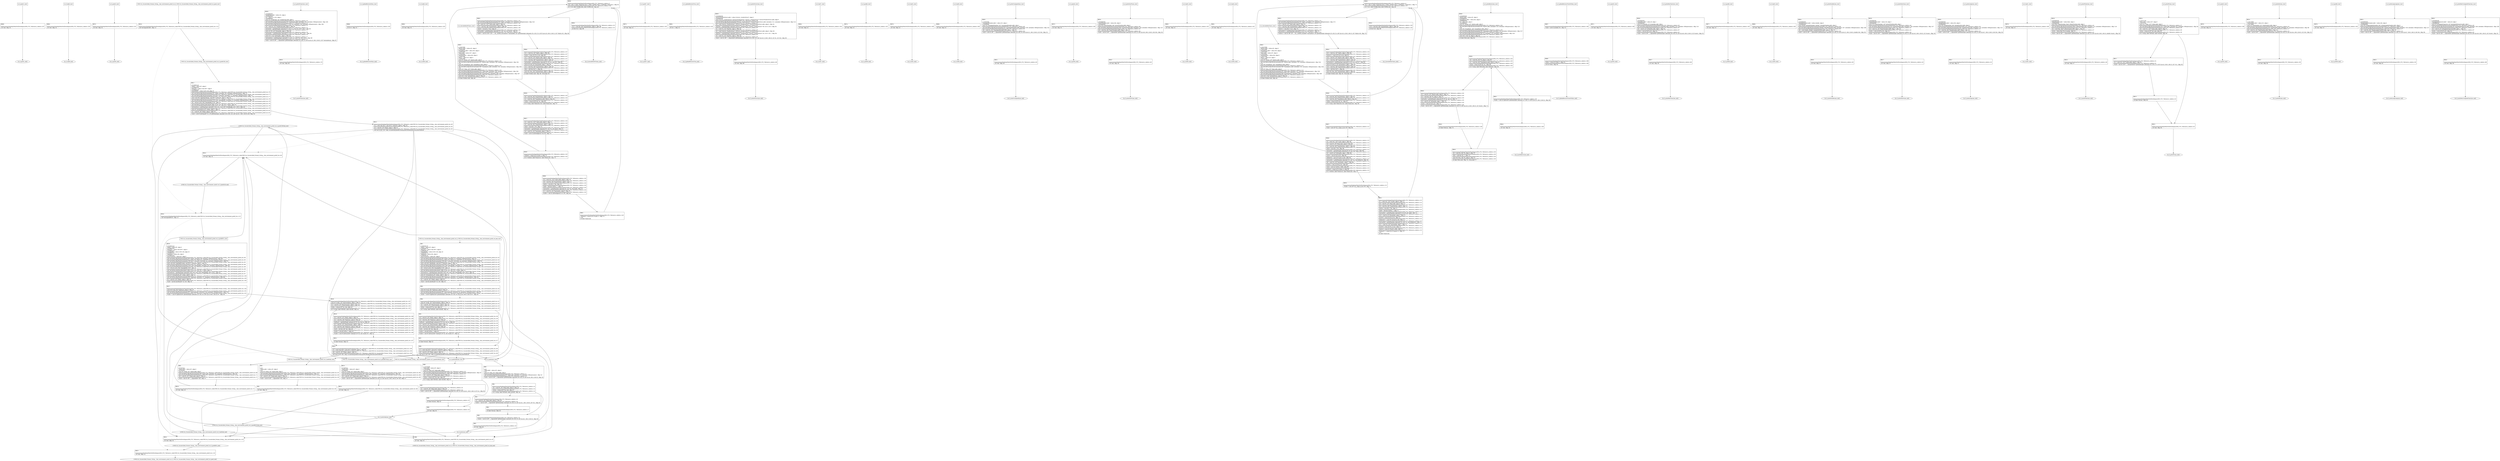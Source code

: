 digraph "icfg graph" {
BBio_ll_good1_end [label="{io_ll_good1_end}"];
BBio_ll_bad6_end [label="{io_ll_bad6_end}"];
BBio_ll_good5_end [label="{io_ll_good5_end}"];
BBCWE134_Uncontrolled_Format_String__char_environment_printf_44_ll_goodG2BSink_end [label="{CWE134_Uncontrolled_Format_String__char_environment_printf_44_ll_goodG2BSink_end}"];
BBio_ll_printWcharLine_end [label="{io_ll_printWcharLine_end}"];
BBio_ll_globalReturnsFalse_end [label="{io_ll_globalReturnsFalse_end}"];
BBio_ll_bad8_end [label="{io_ll_bad8_end}"];
BBCWE134_Uncontrolled_Format_String__char_environment_printf_44_ll_CWE134_Uncontrolled_Format_String__char_environment_printf_44_good_end [label="{CWE134_Uncontrolled_Format_String__char_environment_printf_44_ll_CWE134_Uncontrolled_Format_String__char_environment_printf_44_good_end}"];
BBio_ll_decodeHexWChars_end [label="{io_ll_decodeHexWChars_end}"];
BBio_ll_good7_end [label="{io_ll_good7_end}"];
BBCWE134_Uncontrolled_Format_String__char_environment_printf_44_ll_goodB2G_end [label="{CWE134_Uncontrolled_Format_String__char_environment_printf_44_ll_goodB2G_end}"];
BBio_ll_globalReturnsTrue_end [label="{io_ll_globalReturnsTrue_end}"];
BBio_ll_printStructLine_end [label="{io_ll_printStructLine_end}"];
BBio_ll_bad7_end [label="{io_ll_bad7_end}"];
BBio_ll_good6_end [label="{io_ll_good6_end}"];
BBio_ll_bad2_end [label="{io_ll_bad2_end}"];
BBio_ll_bad9_end [label="{io_ll_bad9_end}"];
BBCWE134_Uncontrolled_Format_String__char_environment_printf_44_ll_goodB2GSink_end [label="{CWE134_Uncontrolled_Format_String__char_environment_printf_44_ll_goodB2GSink_end}"];
BBio_ll_printUnsignedLine_end [label="{io_ll_printUnsignedLine_end}"];
BBio_ll_good4_end [label="{io_ll_good4_end}"];
BBio_ll_printSizeTLine_end [label="{io_ll_printSizeTLine_end}"];
BBio_ll_bad5_end [label="{io_ll_bad5_end}"];
BBio_ll_printLine_end [label="{io_ll_printLine_end}"];
BBio_ll_bad4_end [label="{io_ll_bad4_end}"];
BBio_ll_decodeHexChars_end [label="{io_ll_decodeHexChars_end}"];
BBio_ll_printBytesLine_end [label="{io_ll_printBytesLine_end}"];
BBio_ll_globalReturnsTrueOrFalse_end [label="{io_ll_globalReturnsTrueOrFalse_end}"];
BBCWE134_Uncontrolled_Format_String__char_environment_printf_44_ll_CWE134_Uncontrolled_Format_String__char_environment_printf_44_bad_end [label="{CWE134_Uncontrolled_Format_String__char_environment_printf_44_ll_CWE134_Uncontrolled_Format_String__char_environment_printf_44_bad_end}"];
BBio_ll_good3_end [label="{io_ll_good3_end}"];
BBio_ll_printHexCharLine_end [label="{io_ll_printHexCharLine_end}"];
BBio_ll_good9_end [label="{io_ll_good9_end}"];
BBio_ll_bad3_end [label="{io_ll_bad3_end}"];
BBio_ll_printDoubleLine_end [label="{io_ll_printDoubleLine_end}"];
BBio_ll_printShortLine_end [label="{io_ll_printShortLine_end}"];
BBio_ll_printLongLine_end [label="{io_ll_printLongLine_end}"];
BBio_ll_bad1_end [label="{io_ll_bad1_end}"];
BBio_ll_printFloatLine_end [label="{io_ll_printFloatLine_end}"];
BBCWE134_Uncontrolled_Format_String__char_environment_printf_44_ll_badSink_end [label="{CWE134_Uncontrolled_Format_String__char_environment_printf_44_ll_badSink_end}"];
BBio_ll_printWLine_end [label="{io_ll_printWLine_end}"];
BBio_ll_good2_end [label="{io_ll_good2_end}"];
BBio_ll_printIntLine_end [label="{io_ll_printIntLine_end}"];
BBio_ll_good8_end [label="{io_ll_good8_end}"];
BBio_ll_printLongLongLine_end [label="{io_ll_printLongLongLine_end}"];
BBio_ll_printHexUnsignedCharLine_end [label="{io_ll_printHexUnsignedCharLine_end}"];
BBio_ll_printSinkLine_end [label="{io_ll_printSinkLine_end}"];
BBCWE134_Uncontrolled_Format_String__char_environment_printf_44_ll_goodG2B_end [label="{CWE134_Uncontrolled_Format_String__char_environment_printf_44_ll_goodG2B_end}"];
BBio_ll_good1_start [label="{io_ll_good1_start}", shape=record];
io_ll_good1BB69 [label="{BB69:\l\l/home/raoxue/Desktop/MemVerif/workspace/000_079_749/source_code/io.c:187\l
  ret void, !dbg !52\l
}", shape=record];
BBio_ll_bad6_start [label="{io_ll_bad6_start}", shape=record];
io_ll_bad6BB83 [label="{BB83:\l\l/home/raoxue/Desktop/MemVerif/workspace/000_079_749/source_code/io.c:203\l
  ret void, !dbg !52\l
}", shape=record];
BBio_ll_good5_start [label="{io_ll_good5_start}", shape=record];
io_ll_good5BB73 [label="{BB73:\l\l/home/raoxue/Desktop/MemVerif/workspace/000_079_749/source_code/io.c:191\l
  ret void, !dbg !52\l
}", shape=record];
BBCWE134_Uncontrolled_Format_String__char_environment_printf_44_ll_goodG2BSink_start [label="{CWE134_Uncontrolled_Format_String__char_environment_printf_44_ll_goodG2BSink_start}", shape=record];
CWE134_Uncontrolled_Format_String__char_environment_printf_44_ll_goodG2BSinkBB9 [label="{BB9:\l\l/:87455544\l
  %data.addr = alloca i8*, align 8\l
/:87455544\l
  store i8* %data, i8** %data.addr, align 8\l
/home/raoxue/Desktop/MemVerif/workspace/000_079_749/source_code/CWE134_Uncontrolled_Format_String__char_environment_printf_44.c:68\l
  call void @llvm.dbg.declare(metadata i8** %data.addr, metadata !63, metadata !DIExpression()), !dbg !64\l
/home/raoxue/Desktop/MemVerif/workspace/000_079_749/source_code/CWE134_Uncontrolled_Format_String__char_environment_printf_44.c:71\l
  %0 = load i8*, i8** %data.addr, align 8, !dbg !16\l
/home/raoxue/Desktop/MemVerif/workspace/000_079_749/source_code/CWE134_Uncontrolled_Format_String__char_environment_printf_44.c:71\l
  %call = call i32 (i8*, ...) @printf(i8* %0), !dbg !17\l
}", shape=record];
CWE134_Uncontrolled_Format_String__char_environment_printf_44_ll_goodG2BSinkBB9 [label="{BB9:\l\l/:87455544\l
  %data.addr = alloca i8*, align 8\l
/:87455544\l
  store i8* %data, i8** %data.addr, align 8\l
/home/raoxue/Desktop/MemVerif/workspace/000_079_749/source_code/CWE134_Uncontrolled_Format_String__char_environment_printf_44.c:68\l
  call void @llvm.dbg.declare(metadata i8** %data.addr, metadata !63, metadata !DIExpression()), !dbg !64\l
/home/raoxue/Desktop/MemVerif/workspace/000_079_749/source_code/CWE134_Uncontrolled_Format_String__char_environment_printf_44.c:71\l
  %0 = load i8*, i8** %data.addr, align 8, !dbg !16\l
/home/raoxue/Desktop/MemVerif/workspace/000_079_749/source_code/CWE134_Uncontrolled_Format_String__char_environment_printf_44.c:71\l
  %call = call i32 (i8*, ...) @printf(i8* %0), !dbg !17\l
}", shape=record];
CWE134_Uncontrolled_Format_String__char_environment_printf_44_ll_goodG2BSinkBB10 [label="{BB10:\l\l/home/raoxue/Desktop/MemVerif/workspace/000_079_749/source_code/CWE134_Uncontrolled_Format_String__char_environment_printf_44.c:72\l
  ret void, !dbg !18\l
}", shape=record];
BBio_ll_printWcharLine_start [label="{io_ll_printWcharLine_start}", shape=record];
io_ll_printWcharLineBB28 [label="{BB28:\l\l/:2856898560\l
  %wideChar.addr = alloca i32, align 4\l
/:2856898560\l
  %s = alloca [2 x i32], align 4\l
/:2856898560\l
  store i32 %wideChar, i32* %wideChar.addr, align 4\l
/home/raoxue/Desktop/MemVerif/workspace/000_079_749/source_code/io.c:70\l
  call void @llvm.dbg.declare(metadata i32* %wideChar.addr, metadata !162, metadata !DIExpression()), !dbg !163\l
/home/raoxue/Desktop/MemVerif/workspace/000_079_749/source_code/io.c:74\l
  call void @llvm.dbg.declare(metadata [2 x i32]* %s, metadata !164, metadata !DIExpression()), !dbg !168\l
/home/raoxue/Desktop/MemVerif/workspace/000_079_749/source_code/io.c:75\l
  %0 = load i32, i32* %wideChar.addr, align 4, !dbg !61\l
/home/raoxue/Desktop/MemVerif/workspace/000_079_749/source_code/io.c:75\l
  %arrayidx = getelementptr inbounds [2 x i32], [2 x i32]* %s, i64 0, i64 0, !dbg !62\l
/home/raoxue/Desktop/MemVerif/workspace/000_079_749/source_code/io.c:75\l
  store i32 %0, i32* %arrayidx, align 4, !dbg !63\l
/home/raoxue/Desktop/MemVerif/workspace/000_079_749/source_code/io.c:76\l
  %arrayidx1 = getelementptr inbounds [2 x i32], [2 x i32]* %s, i64 0, i64 1, !dbg !64\l
/home/raoxue/Desktop/MemVerif/workspace/000_079_749/source_code/io.c:76\l
  store i32 0, i32* %arrayidx1, align 4, !dbg !65\l
/home/raoxue/Desktop/MemVerif/workspace/000_079_749/source_code/io.c:77\l
  %arraydecay = getelementptr inbounds [2 x i32], [2 x i32]* %s, i64 0, i64 0, !dbg !66\l
/home/raoxue/Desktop/MemVerif/workspace/000_079_749/source_code/io.c:77\l
  %call = call i32 (i8*, ...) @printf(i8* getelementptr inbounds ([5 x i8], [5 x i8]* @.str.10, i64 0, i64 0), i32* %arraydecay), !dbg !67\l
}", shape=record];
io_ll_printWcharLineBB28 [label="{BB28:\l\l/:2856898560\l
  %wideChar.addr = alloca i32, align 4\l
/:2856898560\l
  %s = alloca [2 x i32], align 4\l
/:2856898560\l
  store i32 %wideChar, i32* %wideChar.addr, align 4\l
/home/raoxue/Desktop/MemVerif/workspace/000_079_749/source_code/io.c:70\l
  call void @llvm.dbg.declare(metadata i32* %wideChar.addr, metadata !162, metadata !DIExpression()), !dbg !163\l
/home/raoxue/Desktop/MemVerif/workspace/000_079_749/source_code/io.c:74\l
  call void @llvm.dbg.declare(metadata [2 x i32]* %s, metadata !164, metadata !DIExpression()), !dbg !168\l
/home/raoxue/Desktop/MemVerif/workspace/000_079_749/source_code/io.c:75\l
  %0 = load i32, i32* %wideChar.addr, align 4, !dbg !61\l
/home/raoxue/Desktop/MemVerif/workspace/000_079_749/source_code/io.c:75\l
  %arrayidx = getelementptr inbounds [2 x i32], [2 x i32]* %s, i64 0, i64 0, !dbg !62\l
/home/raoxue/Desktop/MemVerif/workspace/000_079_749/source_code/io.c:75\l
  store i32 %0, i32* %arrayidx, align 4, !dbg !63\l
/home/raoxue/Desktop/MemVerif/workspace/000_079_749/source_code/io.c:76\l
  %arrayidx1 = getelementptr inbounds [2 x i32], [2 x i32]* %s, i64 0, i64 1, !dbg !64\l
/home/raoxue/Desktop/MemVerif/workspace/000_079_749/source_code/io.c:76\l
  store i32 0, i32* %arrayidx1, align 4, !dbg !65\l
/home/raoxue/Desktop/MemVerif/workspace/000_079_749/source_code/io.c:77\l
  %arraydecay = getelementptr inbounds [2 x i32], [2 x i32]* %s, i64 0, i64 0, !dbg !66\l
/home/raoxue/Desktop/MemVerif/workspace/000_079_749/source_code/io.c:77\l
  %call = call i32 (i8*, ...) @printf(i8* getelementptr inbounds ([5 x i8], [5 x i8]* @.str.10, i64 0, i64 0), i32* %arraydecay), !dbg !67\l
}", shape=record];
io_ll_printWcharLineBB29 [label="{BB29:\l\l/home/raoxue/Desktop/MemVerif/workspace/000_079_749/source_code/io.c:78\l
  ret void, !dbg !68\l
}", shape=record];
BBio_ll_globalReturnsFalse_start [label="{io_ll_globalReturnsFalse_start}", shape=record];
io_ll_globalReturnsFalseBB66 [label="{BB66:\l\l/home/raoxue/Desktop/MemVerif/workspace/000_079_749/source_code/io.c:163\l
  ret i32 0, !dbg !52\l
}", shape=record];
BBio_ll_bad8_start [label="{io_ll_bad8_start}", shape=record];
io_ll_bad8BB85 [label="{BB85:\l\l/home/raoxue/Desktop/MemVerif/workspace/000_079_749/source_code/io.c:205\l
  ret void, !dbg !52\l
}", shape=record];
BBCWE134_Uncontrolled_Format_String__char_environment_printf_44_ll_CWE134_Uncontrolled_Format_String__char_environment_printf_44_good_start [label="{CWE134_Uncontrolled_Format_String__char_environment_printf_44_ll_CWE134_Uncontrolled_Format_String__char_environment_printf_44_good_start}", shape=record];
CWE134_Uncontrolled_Format_String__char_environment_printf_44_ll_CWE134_Uncontrolled_Format_String__char_environment_printf_44_goodBB23 [label="{BB23:\l\l/home/raoxue/Desktop/MemVerif/workspace/000_079_749/source_code/CWE134_Uncontrolled_Format_String__char_environment_printf_44.c:114\l
  call void @goodG2B(), !dbg !12\l
}", shape=record];
CWE134_Uncontrolled_Format_String__char_environment_printf_44_ll_CWE134_Uncontrolled_Format_String__char_environment_printf_44_goodBB23 [label="{BB23:\l\l/home/raoxue/Desktop/MemVerif/workspace/000_079_749/source_code/CWE134_Uncontrolled_Format_String__char_environment_printf_44.c:114\l
  call void @goodG2B(), !dbg !12\l
}", shape=record];
CWE134_Uncontrolled_Format_String__char_environment_printf_44_ll_CWE134_Uncontrolled_Format_String__char_environment_printf_44_goodBB24 [label="{BB24:\l\l/home/raoxue/Desktop/MemVerif/workspace/000_079_749/source_code/CWE134_Uncontrolled_Format_String__char_environment_printf_44.c:115\l
  call void @goodB2G(), !dbg !13\l
}", shape=record];
CWE134_Uncontrolled_Format_String__char_environment_printf_44_ll_CWE134_Uncontrolled_Format_String__char_environment_printf_44_goodBB24 [label="{BB24:\l\l/home/raoxue/Desktop/MemVerif/workspace/000_079_749/source_code/CWE134_Uncontrolled_Format_String__char_environment_printf_44.c:115\l
  call void @goodB2G(), !dbg !13\l
}", shape=record];
CWE134_Uncontrolled_Format_String__char_environment_printf_44_ll_CWE134_Uncontrolled_Format_String__char_environment_printf_44_goodBB25 [label="{BB25:\l\l/home/raoxue/Desktop/MemVerif/workspace/000_079_749/source_code/CWE134_Uncontrolled_Format_String__char_environment_printf_44.c:116\l
  ret void, !dbg !14\l
}", shape=record];
BBio_ll_decodeHexWChars_start [label="{io_ll_decodeHexWChars_start}", shape=record];
io_ll_decodeHexWCharsBB55 [label="{BB55:\l\l/:118401608\l
  %bytes.addr = alloca i8*, align 8\l
/:118401608\l
  %numBytes.addr = alloca i64, align 8\l
/:118401608\l
  %hex.addr = alloca i32*, align 8\l
/:118401608\l
  %numWritten = alloca i64, align 8\l
/:118401608\l
  %byte = alloca i32, align 4\l
/:118401608\l
  store i8* %bytes, i8** %bytes.addr, align 8\l
/home/raoxue/Desktop/MemVerif/workspace/000_079_749/source_code/io.c:135\l
  call void @llvm.dbg.declare(metadata i8** %bytes.addr, metadata !290, metadata !DIExpression()), !dbg !291\l
/:135\l
  store i64 %numBytes, i64* %numBytes.addr, align 8\l
/home/raoxue/Desktop/MemVerif/workspace/000_079_749/source_code/io.c:135\l
  call void @llvm.dbg.declare(metadata i64* %numBytes.addr, metadata !292, metadata !DIExpression()), !dbg !293\l
/:135\l
  store i32* %hex, i32** %hex.addr, align 8\l
/home/raoxue/Desktop/MemVerif/workspace/000_079_749/source_code/io.c:135\l
  call void @llvm.dbg.declare(metadata i32** %hex.addr, metadata !294, metadata !DIExpression()), !dbg !295\l
/home/raoxue/Desktop/MemVerif/workspace/000_079_749/source_code/io.c:137\l
  call void @llvm.dbg.declare(metadata i64* %numWritten, metadata !296, metadata !DIExpression()), !dbg !297\l
/home/raoxue/Desktop/MemVerif/workspace/000_079_749/source_code/io.c:137\l
  store i64 0, i64* %numWritten, align 8, !dbg !65\l
/home/raoxue/Desktop/MemVerif/workspace/000_079_749/source_code/io.c:143\l
  br label %while.cond, !dbg !66\l
}", shape=record];
io_ll_decodeHexWCharsBB56 [label="{BB56:\l\l/home/raoxue/Desktop/MemVerif/workspace/000_079_749/source_code/io.c:143\l
  %0 = load i64, i64* %numWritten, align 8, !dbg !67\l
/home/raoxue/Desktop/MemVerif/workspace/000_079_749/source_code/io.c:143\l
  %1 = load i64, i64* %numBytes.addr, align 8, !dbg !68\l
/home/raoxue/Desktop/MemVerif/workspace/000_079_749/source_code/io.c:143\l
  %cmp = icmp ult i64 %0, %1, !dbg !69\l
/home/raoxue/Desktop/MemVerif/workspace/000_079_749/source_code/io.c:143\l
  br i1 %cmp, label %land.lhs.true, label %land.end, !dbg !70\l
}", shape=record];
io_ll_decodeHexWCharsBB57 [label="{BB57:\l\l/home/raoxue/Desktop/MemVerif/workspace/000_079_749/source_code/io.c:143\l
  %2 = load i32*, i32** %hex.addr, align 8, !dbg !71\l
/home/raoxue/Desktop/MemVerif/workspace/000_079_749/source_code/io.c:143\l
  %3 = load i64, i64* %numWritten, align 8, !dbg !72\l
/home/raoxue/Desktop/MemVerif/workspace/000_079_749/source_code/io.c:143\l
  %mul = mul i64 2, %3, !dbg !73\l
/home/raoxue/Desktop/MemVerif/workspace/000_079_749/source_code/io.c:143\l
  %arrayidx = getelementptr inbounds i32, i32* %2, i64 %mul, !dbg !71\l
/home/raoxue/Desktop/MemVerif/workspace/000_079_749/source_code/io.c:143\l
  %4 = load i32, i32* %arrayidx, align 4, !dbg !71\l
/home/raoxue/Desktop/MemVerif/workspace/000_079_749/source_code/io.c:143\l
  %call = call i32 @iswxdigit(i32 %4) #5, !dbg !74\l
}", shape=record];
io_ll_decodeHexWCharsBB57 [label="{BB57:\l\l/home/raoxue/Desktop/MemVerif/workspace/000_079_749/source_code/io.c:143\l
  %2 = load i32*, i32** %hex.addr, align 8, !dbg !71\l
/home/raoxue/Desktop/MemVerif/workspace/000_079_749/source_code/io.c:143\l
  %3 = load i64, i64* %numWritten, align 8, !dbg !72\l
/home/raoxue/Desktop/MemVerif/workspace/000_079_749/source_code/io.c:143\l
  %mul = mul i64 2, %3, !dbg !73\l
/home/raoxue/Desktop/MemVerif/workspace/000_079_749/source_code/io.c:143\l
  %arrayidx = getelementptr inbounds i32, i32* %2, i64 %mul, !dbg !71\l
/home/raoxue/Desktop/MemVerif/workspace/000_079_749/source_code/io.c:143\l
  %4 = load i32, i32* %arrayidx, align 4, !dbg !71\l
/home/raoxue/Desktop/MemVerif/workspace/000_079_749/source_code/io.c:143\l
  %call = call i32 @iswxdigit(i32 %4) #5, !dbg !74\l
}", shape=record];
io_ll_decodeHexWCharsBB59 [label="{BB59:\l\l/home/raoxue/Desktop/MemVerif/workspace/000_079_749/source_code/io.c:143\l
  %tobool = icmp ne i32 %call, 0, !dbg !74\l
/home/raoxue/Desktop/MemVerif/workspace/000_079_749/source_code/io.c:143\l
  br i1 %tobool, label %land.rhs, label %land.end, !dbg !75\l
}", shape=record];
io_ll_decodeHexWCharsBB60 [label="{BB60:\l\l/home/raoxue/Desktop/MemVerif/workspace/000_079_749/source_code/io.c:143\l
  %5 = load i32*, i32** %hex.addr, align 8, !dbg !76\l
/home/raoxue/Desktop/MemVerif/workspace/000_079_749/source_code/io.c:143\l
  %6 = load i64, i64* %numWritten, align 8, !dbg !77\l
/home/raoxue/Desktop/MemVerif/workspace/000_079_749/source_code/io.c:143\l
  %mul1 = mul i64 2, %6, !dbg !78\l
/home/raoxue/Desktop/MemVerif/workspace/000_079_749/source_code/io.c:143\l
  %add = add i64 %mul1, 1, !dbg !79\l
/home/raoxue/Desktop/MemVerif/workspace/000_079_749/source_code/io.c:143\l
  %arrayidx2 = getelementptr inbounds i32, i32* %5, i64 %add, !dbg !76\l
/home/raoxue/Desktop/MemVerif/workspace/000_079_749/source_code/io.c:143\l
  %7 = load i32, i32* %arrayidx2, align 4, !dbg !76\l
/home/raoxue/Desktop/MemVerif/workspace/000_079_749/source_code/io.c:143\l
  %call3 = call i32 @iswxdigit(i32 %7) #5, !dbg !80\l
}", shape=record];
io_ll_decodeHexWCharsBB60 [label="{BB60:\l\l/home/raoxue/Desktop/MemVerif/workspace/000_079_749/source_code/io.c:143\l
  %5 = load i32*, i32** %hex.addr, align 8, !dbg !76\l
/home/raoxue/Desktop/MemVerif/workspace/000_079_749/source_code/io.c:143\l
  %6 = load i64, i64* %numWritten, align 8, !dbg !77\l
/home/raoxue/Desktop/MemVerif/workspace/000_079_749/source_code/io.c:143\l
  %mul1 = mul i64 2, %6, !dbg !78\l
/home/raoxue/Desktop/MemVerif/workspace/000_079_749/source_code/io.c:143\l
  %add = add i64 %mul1, 1, !dbg !79\l
/home/raoxue/Desktop/MemVerif/workspace/000_079_749/source_code/io.c:143\l
  %arrayidx2 = getelementptr inbounds i32, i32* %5, i64 %add, !dbg !76\l
/home/raoxue/Desktop/MemVerif/workspace/000_079_749/source_code/io.c:143\l
  %7 = load i32, i32* %arrayidx2, align 4, !dbg !76\l
/home/raoxue/Desktop/MemVerif/workspace/000_079_749/source_code/io.c:143\l
  %call3 = call i32 @iswxdigit(i32 %7) #5, !dbg !80\l
}", shape=record];
io_ll_decodeHexWCharsBB61 [label="{BB61:\l\l/home/raoxue/Desktop/MemVerif/workspace/000_079_749/source_code/io.c:143\l
  %tobool4 = icmp ne i32 %call3, 0, !dbg !75\l
/:143\l
  br label %land.end\l
}", shape=record];
io_ll_decodeHexWCharsBB58 [label="{BB58:\l\l/home/raoxue/Desktop/MemVerif/workspace/000_079_749/source_code/io.c:0\l
  %8 = phi i1 [ false, %land.lhs.true ], [ false, %while.cond ], [ %tobool4, %land.rhs ], !dbg !81\l
/home/raoxue/Desktop/MemVerif/workspace/000_079_749/source_code/io.c:143\l
  br i1 %8, label %while.body, label %while.end, !dbg !66\l
}", shape=record];
io_ll_decodeHexWCharsBB62 [label="{BB62:\l\l/home/raoxue/Desktop/MemVerif/workspace/000_079_749/source_code/io.c:145\l
  call void @llvm.dbg.declare(metadata i32* %byte, metadata !314, metadata !DIExpression()), !dbg !316\l
/home/raoxue/Desktop/MemVerif/workspace/000_079_749/source_code/io.c:146\l
  %9 = load i32*, i32** %hex.addr, align 8, !dbg !85\l
/home/raoxue/Desktop/MemVerif/workspace/000_079_749/source_code/io.c:146\l
  %10 = load i64, i64* %numWritten, align 8, !dbg !86\l
/home/raoxue/Desktop/MemVerif/workspace/000_079_749/source_code/io.c:146\l
  %mul5 = mul i64 2, %10, !dbg !87\l
/home/raoxue/Desktop/MemVerif/workspace/000_079_749/source_code/io.c:146\l
  %arrayidx6 = getelementptr inbounds i32, i32* %9, i64 %mul5, !dbg !85\l
/home/raoxue/Desktop/MemVerif/workspace/000_079_749/source_code/io.c:146\l
  %call7 = call i32 (i32*, i32*, ...) @__isoc99_swscanf(i32* %arrayidx6, i32* getelementptr inbounds ([5 x i32], [5 x i32]* @.str.16, i64 0, i64 0), i32* %byte) #5, !dbg !88\l
}", shape=record];
io_ll_decodeHexWCharsBB62 [label="{BB62:\l\l/home/raoxue/Desktop/MemVerif/workspace/000_079_749/source_code/io.c:145\l
  call void @llvm.dbg.declare(metadata i32* %byte, metadata !314, metadata !DIExpression()), !dbg !316\l
/home/raoxue/Desktop/MemVerif/workspace/000_079_749/source_code/io.c:146\l
  %9 = load i32*, i32** %hex.addr, align 8, !dbg !85\l
/home/raoxue/Desktop/MemVerif/workspace/000_079_749/source_code/io.c:146\l
  %10 = load i64, i64* %numWritten, align 8, !dbg !86\l
/home/raoxue/Desktop/MemVerif/workspace/000_079_749/source_code/io.c:146\l
  %mul5 = mul i64 2, %10, !dbg !87\l
/home/raoxue/Desktop/MemVerif/workspace/000_079_749/source_code/io.c:146\l
  %arrayidx6 = getelementptr inbounds i32, i32* %9, i64 %mul5, !dbg !85\l
/home/raoxue/Desktop/MemVerif/workspace/000_079_749/source_code/io.c:146\l
  %call7 = call i32 (i32*, i32*, ...) @__isoc99_swscanf(i32* %arrayidx6, i32* getelementptr inbounds ([5 x i32], [5 x i32]* @.str.16, i64 0, i64 0), i32* %byte) #5, !dbg !88\l
}", shape=record];
io_ll_decodeHexWCharsBB64 [label="{BB64:\l\l/home/raoxue/Desktop/MemVerif/workspace/000_079_749/source_code/io.c:147\l
  %11 = load i32, i32* %byte, align 4, !dbg !89\l
/home/raoxue/Desktop/MemVerif/workspace/000_079_749/source_code/io.c:147\l
  %conv = trunc i32 %11 to i8, !dbg !90\l
/home/raoxue/Desktop/MemVerif/workspace/000_079_749/source_code/io.c:147\l
  %12 = load i8*, i8** %bytes.addr, align 8, !dbg !91\l
/home/raoxue/Desktop/MemVerif/workspace/000_079_749/source_code/io.c:147\l
  %13 = load i64, i64* %numWritten, align 8, !dbg !92\l
/home/raoxue/Desktop/MemVerif/workspace/000_079_749/source_code/io.c:147\l
  %arrayidx8 = getelementptr inbounds i8, i8* %12, i64 %13, !dbg !91\l
/home/raoxue/Desktop/MemVerif/workspace/000_079_749/source_code/io.c:147\l
  store i8 %conv, i8* %arrayidx8, align 1, !dbg !93\l
/home/raoxue/Desktop/MemVerif/workspace/000_079_749/source_code/io.c:148\l
  %14 = load i64, i64* %numWritten, align 8, !dbg !94\l
/home/raoxue/Desktop/MemVerif/workspace/000_079_749/source_code/io.c:148\l
  %inc = add i64 %14, 1, !dbg !94\l
/home/raoxue/Desktop/MemVerif/workspace/000_079_749/source_code/io.c:148\l
  store i64 %inc, i64* %numWritten, align 8, !dbg !94\l
/home/raoxue/Desktop/MemVerif/workspace/000_079_749/source_code/io.c:143\l
  br label %while.cond, !dbg !66, !llvm.loop !95\l
}", shape=record];
io_ll_decodeHexWCharsBB63 [label="{BB63:\l\l/home/raoxue/Desktop/MemVerif/workspace/000_079_749/source_code/io.c:151\l
  %15 = load i64, i64* %numWritten, align 8, !dbg !98\l
/home/raoxue/Desktop/MemVerif/workspace/000_079_749/source_code/io.c:151\l
  ret i64 %15, !dbg !99\l
}", shape=record];
BBio_ll_good7_start [label="{io_ll_good7_start}", shape=record];
io_ll_good7BB75 [label="{BB75:\l\l/home/raoxue/Desktop/MemVerif/workspace/000_079_749/source_code/io.c:193\l
  ret void, !dbg !52\l
}", shape=record];
BBCWE134_Uncontrolled_Format_String__char_environment_printf_44_ll_goodB2G_start [label="{CWE134_Uncontrolled_Format_String__char_environment_printf_44_ll_goodB2G_start}", shape=record];
CWE134_Uncontrolled_Format_String__char_environment_printf_44_ll_goodB2GBB16 [label="{BB16:\l\l/:2528892416\l
  %data = alloca i8*, align 8\l
/:2528892416\l
  %funcPtr = alloca void (i8*)*, align 8\l
/:2528892416\l
  %dataBuffer = alloca [100 x i8], align 16\l
/:2528892416\l
  %dataLen = alloca i64, align 8\l
/:2528892416\l
  %environment = alloca i8*, align 8\l
/home/raoxue/Desktop/MemVerif/workspace/000_079_749/source_code/CWE134_Uncontrolled_Format_String__char_environment_printf_44.c:94\l
  call void @llvm.dbg.declare(metadata i8** %data, metadata !89, metadata !DIExpression()), !dbg !90\l
/home/raoxue/Desktop/MemVerif/workspace/000_079_749/source_code/CWE134_Uncontrolled_Format_String__char_environment_printf_44.c:95\l
  call void @llvm.dbg.declare(metadata void (i8*)** %funcPtr, metadata !91, metadata !DIExpression()), !dbg !92\l
/home/raoxue/Desktop/MemVerif/workspace/000_079_749/source_code/CWE134_Uncontrolled_Format_String__char_environment_printf_44.c:95\l
  store void (i8*)* @goodB2GSink, void (i8*)** %funcPtr, align 8, !dbg !20\l
/home/raoxue/Desktop/MemVerif/workspace/000_079_749/source_code/CWE134_Uncontrolled_Format_String__char_environment_printf_44.c:96\l
  call void @llvm.dbg.declare(metadata [100 x i8]* %dataBuffer, metadata !93, metadata !DIExpression()), !dbg !94\l
/home/raoxue/Desktop/MemVerif/workspace/000_079_749/source_code/CWE134_Uncontrolled_Format_String__char_environment_printf_44.c:96\l
  %0 = bitcast [100 x i8]* %dataBuffer to i8*, !dbg !25\l
/home/raoxue/Desktop/MemVerif/workspace/000_079_749/source_code/CWE134_Uncontrolled_Format_String__char_environment_printf_44.c:96\l
  call void @llvm.memset.p0i8.i64(i8* align 16 %0, i8 0, i64 100, i1 false), !dbg !25\l
/home/raoxue/Desktop/MemVerif/workspace/000_079_749/source_code/CWE134_Uncontrolled_Format_String__char_environment_printf_44.c:97\l
  %arraydecay = getelementptr inbounds [100 x i8], [100 x i8]* %dataBuffer, i64 0, i64 0, !dbg !26\l
/home/raoxue/Desktop/MemVerif/workspace/000_079_749/source_code/CWE134_Uncontrolled_Format_String__char_environment_printf_44.c:97\l
  store i8* %arraydecay, i8** %data, align 8, !dbg !27\l
/home/raoxue/Desktop/MemVerif/workspace/000_079_749/source_code/CWE134_Uncontrolled_Format_String__char_environment_printf_44.c:100\l
  call void @llvm.dbg.declare(metadata i64* %dataLen, metadata !97, metadata !DIExpression()), !dbg !99\l
/home/raoxue/Desktop/MemVerif/workspace/000_079_749/source_code/CWE134_Uncontrolled_Format_String__char_environment_printf_44.c:100\l
  %1 = load i8*, i8** %data, align 8, !dbg !34\l
/home/raoxue/Desktop/MemVerif/workspace/000_079_749/source_code/CWE134_Uncontrolled_Format_String__char_environment_printf_44.c:100\l
  %call = call i64 @strlen(i8* %1) #6, !dbg !35\l
}", shape=record];
CWE134_Uncontrolled_Format_String__char_environment_printf_44_ll_goodB2GBB16 [label="{BB16:\l\l/:2528892416\l
  %data = alloca i8*, align 8\l
/:2528892416\l
  %funcPtr = alloca void (i8*)*, align 8\l
/:2528892416\l
  %dataBuffer = alloca [100 x i8], align 16\l
/:2528892416\l
  %dataLen = alloca i64, align 8\l
/:2528892416\l
  %environment = alloca i8*, align 8\l
/home/raoxue/Desktop/MemVerif/workspace/000_079_749/source_code/CWE134_Uncontrolled_Format_String__char_environment_printf_44.c:94\l
  call void @llvm.dbg.declare(metadata i8** %data, metadata !89, metadata !DIExpression()), !dbg !90\l
/home/raoxue/Desktop/MemVerif/workspace/000_079_749/source_code/CWE134_Uncontrolled_Format_String__char_environment_printf_44.c:95\l
  call void @llvm.dbg.declare(metadata void (i8*)** %funcPtr, metadata !91, metadata !DIExpression()), !dbg !92\l
/home/raoxue/Desktop/MemVerif/workspace/000_079_749/source_code/CWE134_Uncontrolled_Format_String__char_environment_printf_44.c:95\l
  store void (i8*)* @goodB2GSink, void (i8*)** %funcPtr, align 8, !dbg !20\l
/home/raoxue/Desktop/MemVerif/workspace/000_079_749/source_code/CWE134_Uncontrolled_Format_String__char_environment_printf_44.c:96\l
  call void @llvm.dbg.declare(metadata [100 x i8]* %dataBuffer, metadata !93, metadata !DIExpression()), !dbg !94\l
/home/raoxue/Desktop/MemVerif/workspace/000_079_749/source_code/CWE134_Uncontrolled_Format_String__char_environment_printf_44.c:96\l
  %0 = bitcast [100 x i8]* %dataBuffer to i8*, !dbg !25\l
/home/raoxue/Desktop/MemVerif/workspace/000_079_749/source_code/CWE134_Uncontrolled_Format_String__char_environment_printf_44.c:96\l
  call void @llvm.memset.p0i8.i64(i8* align 16 %0, i8 0, i64 100, i1 false), !dbg !25\l
/home/raoxue/Desktop/MemVerif/workspace/000_079_749/source_code/CWE134_Uncontrolled_Format_String__char_environment_printf_44.c:97\l
  %arraydecay = getelementptr inbounds [100 x i8], [100 x i8]* %dataBuffer, i64 0, i64 0, !dbg !26\l
/home/raoxue/Desktop/MemVerif/workspace/000_079_749/source_code/CWE134_Uncontrolled_Format_String__char_environment_printf_44.c:97\l
  store i8* %arraydecay, i8** %data, align 8, !dbg !27\l
/home/raoxue/Desktop/MemVerif/workspace/000_079_749/source_code/CWE134_Uncontrolled_Format_String__char_environment_printf_44.c:100\l
  call void @llvm.dbg.declare(metadata i64* %dataLen, metadata !97, metadata !DIExpression()), !dbg !99\l
/home/raoxue/Desktop/MemVerif/workspace/000_079_749/source_code/CWE134_Uncontrolled_Format_String__char_environment_printf_44.c:100\l
  %1 = load i8*, i8** %data, align 8, !dbg !34\l
/home/raoxue/Desktop/MemVerif/workspace/000_079_749/source_code/CWE134_Uncontrolled_Format_String__char_environment_printf_44.c:100\l
  %call = call i64 @strlen(i8* %1) #6, !dbg !35\l
}", shape=record];
CWE134_Uncontrolled_Format_String__char_environment_printf_44_ll_goodB2GBB17 [label="{BB17:\l\l/home/raoxue/Desktop/MemVerif/workspace/000_079_749/source_code/CWE134_Uncontrolled_Format_String__char_environment_printf_44.c:100\l
  store i64 %call, i64* %dataLen, align 8, !dbg !33\l
/home/raoxue/Desktop/MemVerif/workspace/000_079_749/source_code/CWE134_Uncontrolled_Format_String__char_environment_printf_44.c:101\l
  call void @llvm.dbg.declare(metadata i8** %environment, metadata !102, metadata !DIExpression()), !dbg !103\l
/home/raoxue/Desktop/MemVerif/workspace/000_079_749/source_code/CWE134_Uncontrolled_Format_String__char_environment_printf_44.c:101\l
  %call1 = call i8* @getenv(i8* getelementptr inbounds ([4 x i8], [4 x i8]* @.str, i64 0, i64 0)) #7, !dbg !38\l
}", shape=record];
CWE134_Uncontrolled_Format_String__char_environment_printf_44_ll_goodB2GBB17 [label="{BB17:\l\l/home/raoxue/Desktop/MemVerif/workspace/000_079_749/source_code/CWE134_Uncontrolled_Format_String__char_environment_printf_44.c:100\l
  store i64 %call, i64* %dataLen, align 8, !dbg !33\l
/home/raoxue/Desktop/MemVerif/workspace/000_079_749/source_code/CWE134_Uncontrolled_Format_String__char_environment_printf_44.c:101\l
  call void @llvm.dbg.declare(metadata i8** %environment, metadata !102, metadata !DIExpression()), !dbg !103\l
/home/raoxue/Desktop/MemVerif/workspace/000_079_749/source_code/CWE134_Uncontrolled_Format_String__char_environment_printf_44.c:101\l
  %call1 = call i8* @getenv(i8* getelementptr inbounds ([4 x i8], [4 x i8]* @.str, i64 0, i64 0)) #7, !dbg !38\l
}", shape=record];
CWE134_Uncontrolled_Format_String__char_environment_printf_44_ll_goodB2GBB18 [label="{BB18:\l\l/home/raoxue/Desktop/MemVerif/workspace/000_079_749/source_code/CWE134_Uncontrolled_Format_String__char_environment_printf_44.c:101\l
  store i8* %call1, i8** %environment, align 8, !dbg !37\l
/home/raoxue/Desktop/MemVerif/workspace/000_079_749/source_code/CWE134_Uncontrolled_Format_String__char_environment_printf_44.c:103\l
  %2 = load i8*, i8** %environment, align 8, !dbg !39\l
/home/raoxue/Desktop/MemVerif/workspace/000_079_749/source_code/CWE134_Uncontrolled_Format_String__char_environment_printf_44.c:103\l
  %cmp = icmp ne i8* %2, null, !dbg !41\l
/home/raoxue/Desktop/MemVerif/workspace/000_079_749/source_code/CWE134_Uncontrolled_Format_String__char_environment_printf_44.c:103\l
  br i1 %cmp, label %if.then, label %if.end, !dbg !42\l
}", shape=record];
CWE134_Uncontrolled_Format_String__char_environment_printf_44_ll_goodB2GBB19 [label="{BB19:\l\l/home/raoxue/Desktop/MemVerif/workspace/000_079_749/source_code/CWE134_Uncontrolled_Format_String__char_environment_printf_44.c:106\l
  %3 = load i8*, i8** %data, align 8, !dbg !43\l
/home/raoxue/Desktop/MemVerif/workspace/000_079_749/source_code/CWE134_Uncontrolled_Format_String__char_environment_printf_44.c:106\l
  %4 = load i64, i64* %dataLen, align 8, !dbg !45\l
/home/raoxue/Desktop/MemVerif/workspace/000_079_749/source_code/CWE134_Uncontrolled_Format_String__char_environment_printf_44.c:106\l
  %add.ptr = getelementptr inbounds i8, i8* %3, i64 %4, !dbg !46\l
/home/raoxue/Desktop/MemVerif/workspace/000_079_749/source_code/CWE134_Uncontrolled_Format_String__char_environment_printf_44.c:106\l
  %5 = load i8*, i8** %environment, align 8, !dbg !47\l
/home/raoxue/Desktop/MemVerif/workspace/000_079_749/source_code/CWE134_Uncontrolled_Format_String__char_environment_printf_44.c:106\l
  %6 = load i64, i64* %dataLen, align 8, !dbg !48\l
/home/raoxue/Desktop/MemVerif/workspace/000_079_749/source_code/CWE134_Uncontrolled_Format_String__char_environment_printf_44.c:106\l
  %sub = sub i64 100, %6, !dbg !49\l
/home/raoxue/Desktop/MemVerif/workspace/000_079_749/source_code/CWE134_Uncontrolled_Format_String__char_environment_printf_44.c:106\l
  %sub2 = sub i64 %sub, 1, !dbg !50\l
/home/raoxue/Desktop/MemVerif/workspace/000_079_749/source_code/CWE134_Uncontrolled_Format_String__char_environment_printf_44.c:106\l
  %call3 = call i8* @strncat(i8* %add.ptr, i8* %5, i64 %sub2) #7, !dbg !51\l
}", shape=record];
CWE134_Uncontrolled_Format_String__char_environment_printf_44_ll_goodB2GBB19 [label="{BB19:\l\l/home/raoxue/Desktop/MemVerif/workspace/000_079_749/source_code/CWE134_Uncontrolled_Format_String__char_environment_printf_44.c:106\l
  %3 = load i8*, i8** %data, align 8, !dbg !43\l
/home/raoxue/Desktop/MemVerif/workspace/000_079_749/source_code/CWE134_Uncontrolled_Format_String__char_environment_printf_44.c:106\l
  %4 = load i64, i64* %dataLen, align 8, !dbg !45\l
/home/raoxue/Desktop/MemVerif/workspace/000_079_749/source_code/CWE134_Uncontrolled_Format_String__char_environment_printf_44.c:106\l
  %add.ptr = getelementptr inbounds i8, i8* %3, i64 %4, !dbg !46\l
/home/raoxue/Desktop/MemVerif/workspace/000_079_749/source_code/CWE134_Uncontrolled_Format_String__char_environment_printf_44.c:106\l
  %5 = load i8*, i8** %environment, align 8, !dbg !47\l
/home/raoxue/Desktop/MemVerif/workspace/000_079_749/source_code/CWE134_Uncontrolled_Format_String__char_environment_printf_44.c:106\l
  %6 = load i64, i64* %dataLen, align 8, !dbg !48\l
/home/raoxue/Desktop/MemVerif/workspace/000_079_749/source_code/CWE134_Uncontrolled_Format_String__char_environment_printf_44.c:106\l
  %sub = sub i64 100, %6, !dbg !49\l
/home/raoxue/Desktop/MemVerif/workspace/000_079_749/source_code/CWE134_Uncontrolled_Format_String__char_environment_printf_44.c:106\l
  %sub2 = sub i64 %sub, 1, !dbg !50\l
/home/raoxue/Desktop/MemVerif/workspace/000_079_749/source_code/CWE134_Uncontrolled_Format_String__char_environment_printf_44.c:106\l
  %call3 = call i8* @strncat(i8* %add.ptr, i8* %5, i64 %sub2) #7, !dbg !51\l
}", shape=record];
CWE134_Uncontrolled_Format_String__char_environment_printf_44_ll_goodB2GBB21 [label="{BB21:\l\l/home/raoxue/Desktop/MemVerif/workspace/000_079_749/source_code/CWE134_Uncontrolled_Format_String__char_environment_printf_44.c:107\l
  br label %if.end, !dbg !52\l
}", shape=record];
CWE134_Uncontrolled_Format_String__char_environment_printf_44_ll_goodB2GBB20 [label="{BB20:\l\l/home/raoxue/Desktop/MemVerif/workspace/000_079_749/source_code/CWE134_Uncontrolled_Format_String__char_environment_printf_44.c:109\l
  %7 = load void (i8*)*, void (i8*)** %funcPtr, align 8, !dbg !53\l
/home/raoxue/Desktop/MemVerif/workspace/000_079_749/source_code/CWE134_Uncontrolled_Format_String__char_environment_printf_44.c:109\l
  %8 = load i8*, i8** %data, align 8, !dbg !54\l
/home/raoxue/Desktop/MemVerif/workspace/000_079_749/source_code/CWE134_Uncontrolled_Format_String__char_environment_printf_44.c:109\l
  call void %7(i8* %8), !dbg !53,badSink,goodB2GSink,goodG2BSink,printLine,printSinkLine\l
}", shape=record];
CWE134_Uncontrolled_Format_String__char_environment_printf_44_ll_goodB2GBB22 [label="{BB22:\l\l/home/raoxue/Desktop/MemVerif/workspace/000_079_749/source_code/CWE134_Uncontrolled_Format_String__char_environment_printf_44.c:110\l
  ret void, !dbg !55\l
}", shape=record];
BBio_ll_globalReturnsTrue_start [label="{io_ll_globalReturnsTrue_start}", shape=record];
io_ll_globalReturnsTrueBB65 [label="{BB65:\l\l/home/raoxue/Desktop/MemVerif/workspace/000_079_749/source_code/io.c:158\l
  ret i32 1, !dbg !52\l
}", shape=record];
BBio_ll_printStructLine_start [label="{io_ll_printStructLine_start}", shape=record];
io_ll_printStructLineBB36 [label="{BB36:\l\l/:2856898560\l
  %structTwoIntsStruct.addr = alloca %struct._twoIntsStruct*, align 8\l
/:2856898560\l
  store %struct._twoIntsStruct* %structTwoIntsStruct, %struct._twoIntsStruct** %structTwoIntsStruct.addr, align 8\l
/home/raoxue/Desktop/MemVerif/workspace/000_079_749/source_code/io.c:95\l
  call void @llvm.dbg.declare(metadata %struct._twoIntsStruct** %structTwoIntsStruct.addr, metadata !212, metadata !DIExpression()), !dbg !213\l
/home/raoxue/Desktop/MemVerif/workspace/000_079_749/source_code/io.c:97\l
  %0 = load %struct._twoIntsStruct*, %struct._twoIntsStruct** %structTwoIntsStruct.addr, align 8, !dbg !61\l
/home/raoxue/Desktop/MemVerif/workspace/000_079_749/source_code/io.c:97\l
  %intOne = getelementptr inbounds %struct._twoIntsStruct, %struct._twoIntsStruct* %0, i32 0, i32 0, !dbg !62\l
/home/raoxue/Desktop/MemVerif/workspace/000_079_749/source_code/io.c:97\l
  %1 = load i32, i32* %intOne, align 4, !dbg !62\l
/home/raoxue/Desktop/MemVerif/workspace/000_079_749/source_code/io.c:97\l
  %2 = load %struct._twoIntsStruct*, %struct._twoIntsStruct** %structTwoIntsStruct.addr, align 8, !dbg !63\l
/home/raoxue/Desktop/MemVerif/workspace/000_079_749/source_code/io.c:97\l
  %intTwo = getelementptr inbounds %struct._twoIntsStruct, %struct._twoIntsStruct* %2, i32 0, i32 1, !dbg !64\l
/home/raoxue/Desktop/MemVerif/workspace/000_079_749/source_code/io.c:97\l
  %3 = load i32, i32* %intTwo, align 4, !dbg !64\l
/home/raoxue/Desktop/MemVerif/workspace/000_079_749/source_code/io.c:97\l
  %call = call i32 (i8*, ...) @printf(i8* getelementptr inbounds ([10 x i8], [10 x i8]* @.str.13, i64 0, i64 0), i32 %1, i32 %3), !dbg !65\l
}", shape=record];
io_ll_printStructLineBB36 [label="{BB36:\l\l/:2856898560\l
  %structTwoIntsStruct.addr = alloca %struct._twoIntsStruct*, align 8\l
/:2856898560\l
  store %struct._twoIntsStruct* %structTwoIntsStruct, %struct._twoIntsStruct** %structTwoIntsStruct.addr, align 8\l
/home/raoxue/Desktop/MemVerif/workspace/000_079_749/source_code/io.c:95\l
  call void @llvm.dbg.declare(metadata %struct._twoIntsStruct** %structTwoIntsStruct.addr, metadata !212, metadata !DIExpression()), !dbg !213\l
/home/raoxue/Desktop/MemVerif/workspace/000_079_749/source_code/io.c:97\l
  %0 = load %struct._twoIntsStruct*, %struct._twoIntsStruct** %structTwoIntsStruct.addr, align 8, !dbg !61\l
/home/raoxue/Desktop/MemVerif/workspace/000_079_749/source_code/io.c:97\l
  %intOne = getelementptr inbounds %struct._twoIntsStruct, %struct._twoIntsStruct* %0, i32 0, i32 0, !dbg !62\l
/home/raoxue/Desktop/MemVerif/workspace/000_079_749/source_code/io.c:97\l
  %1 = load i32, i32* %intOne, align 4, !dbg !62\l
/home/raoxue/Desktop/MemVerif/workspace/000_079_749/source_code/io.c:97\l
  %2 = load %struct._twoIntsStruct*, %struct._twoIntsStruct** %structTwoIntsStruct.addr, align 8, !dbg !63\l
/home/raoxue/Desktop/MemVerif/workspace/000_079_749/source_code/io.c:97\l
  %intTwo = getelementptr inbounds %struct._twoIntsStruct, %struct._twoIntsStruct* %2, i32 0, i32 1, !dbg !64\l
/home/raoxue/Desktop/MemVerif/workspace/000_079_749/source_code/io.c:97\l
  %3 = load i32, i32* %intTwo, align 4, !dbg !64\l
/home/raoxue/Desktop/MemVerif/workspace/000_079_749/source_code/io.c:97\l
  %call = call i32 (i8*, ...) @printf(i8* getelementptr inbounds ([10 x i8], [10 x i8]* @.str.13, i64 0, i64 0), i32 %1, i32 %3), !dbg !65\l
}", shape=record];
io_ll_printStructLineBB37 [label="{BB37:\l\l/home/raoxue/Desktop/MemVerif/workspace/000_079_749/source_code/io.c:98\l
  ret void, !dbg !66\l
}", shape=record];
BBio_ll_bad7_start [label="{io_ll_bad7_start}", shape=record];
io_ll_bad7BB84 [label="{BB84:\l\l/home/raoxue/Desktop/MemVerif/workspace/000_079_749/source_code/io.c:204\l
  ret void, !dbg !52\l
}", shape=record];
BBio_ll_good6_start [label="{io_ll_good6_start}", shape=record];
io_ll_good6BB74 [label="{BB74:\l\l/home/raoxue/Desktop/MemVerif/workspace/000_079_749/source_code/io.c:192\l
  ret void, !dbg !52\l
}", shape=record];
BBio_ll_bad2_start [label="{io_ll_bad2_start}", shape=record];
io_ll_bad2BB79 [label="{BB79:\l\l/home/raoxue/Desktop/MemVerif/workspace/000_079_749/source_code/io.c:199\l
  ret void, !dbg !52\l
}", shape=record];
BBio_ll_bad9_start [label="{io_ll_bad9_start}", shape=record];
io_ll_bad9BB86 [label="{BB86:\l\l/home/raoxue/Desktop/MemVerif/workspace/000_079_749/source_code/io.c:206\l
  ret void, !dbg !52\l
}", shape=record];
BBCWE134_Uncontrolled_Format_String__char_environment_printf_44_ll_goodB2GSink_start [label="{CWE134_Uncontrolled_Format_String__char_environment_printf_44_ll_goodB2GSink_start}", shape=record];
CWE134_Uncontrolled_Format_String__char_environment_printf_44_ll_goodB2GSinkBB14 [label="{BB14:\l\l/:87466344\l
  %data.addr = alloca i8*, align 8\l
/:87466344\l
  store i8* %data, i8** %data.addr, align 8\l
/home/raoxue/Desktop/MemVerif/workspace/000_079_749/source_code/CWE134_Uncontrolled_Format_String__char_environment_printf_44.c:86\l
  call void @llvm.dbg.declare(metadata i8** %data.addr, metadata !83, metadata !DIExpression()), !dbg !84\l
/home/raoxue/Desktop/MemVerif/workspace/000_079_749/source_code/CWE134_Uncontrolled_Format_String__char_environment_printf_44.c:89\l
  %0 = load i8*, i8** %data.addr, align 8, !dbg !16\l
/home/raoxue/Desktop/MemVerif/workspace/000_079_749/source_code/CWE134_Uncontrolled_Format_String__char_environment_printf_44.c:89\l
  %call = call i32 (i8*, ...) @printf(i8* getelementptr inbounds ([4 x i8], [4 x i8]* @.str.2, i64 0, i64 0), i8* %0), !dbg !17\l
}", shape=record];
CWE134_Uncontrolled_Format_String__char_environment_printf_44_ll_goodB2GSinkBB14 [label="{BB14:\l\l/:87466344\l
  %data.addr = alloca i8*, align 8\l
/:87466344\l
  store i8* %data, i8** %data.addr, align 8\l
/home/raoxue/Desktop/MemVerif/workspace/000_079_749/source_code/CWE134_Uncontrolled_Format_String__char_environment_printf_44.c:86\l
  call void @llvm.dbg.declare(metadata i8** %data.addr, metadata !83, metadata !DIExpression()), !dbg !84\l
/home/raoxue/Desktop/MemVerif/workspace/000_079_749/source_code/CWE134_Uncontrolled_Format_String__char_environment_printf_44.c:89\l
  %0 = load i8*, i8** %data.addr, align 8, !dbg !16\l
/home/raoxue/Desktop/MemVerif/workspace/000_079_749/source_code/CWE134_Uncontrolled_Format_String__char_environment_printf_44.c:89\l
  %call = call i32 (i8*, ...) @printf(i8* getelementptr inbounds ([4 x i8], [4 x i8]* @.str.2, i64 0, i64 0), i8* %0), !dbg !17\l
}", shape=record];
CWE134_Uncontrolled_Format_String__char_environment_printf_44_ll_goodB2GSinkBB15 [label="{BB15:\l\l/home/raoxue/Desktop/MemVerif/workspace/000_079_749/source_code/CWE134_Uncontrolled_Format_String__char_environment_printf_44.c:90\l
  ret void, !dbg !18\l
}", shape=record];
BBio_ll_printUnsignedLine_start [label="{io_ll_printUnsignedLine_start}", shape=record];
io_ll_printUnsignedLineBB30 [label="{BB30:\l\l/:118562648\l
  %unsignedNumber.addr = alloca i32, align 4\l
/:118562648\l
  store i32 %unsignedNumber, i32* %unsignedNumber.addr, align 4\l
/home/raoxue/Desktop/MemVerif/workspace/000_079_749/source_code/io.c:80\l
  call void @llvm.dbg.declare(metadata i32* %unsignedNumber.addr, metadata !180, metadata !DIExpression()), !dbg !181\l
/home/raoxue/Desktop/MemVerif/workspace/000_079_749/source_code/io.c:82\l
  %0 = load i32, i32* %unsignedNumber.addr, align 4, !dbg !54\l
/home/raoxue/Desktop/MemVerif/workspace/000_079_749/source_code/io.c:82\l
  %call = call i32 (i8*, ...) @printf(i8* getelementptr inbounds ([4 x i8], [4 x i8]* @.str.11, i64 0, i64 0), i32 %0), !dbg !55\l
}", shape=record];
io_ll_printUnsignedLineBB30 [label="{BB30:\l\l/:118562648\l
  %unsignedNumber.addr = alloca i32, align 4\l
/:118562648\l
  store i32 %unsignedNumber, i32* %unsignedNumber.addr, align 4\l
/home/raoxue/Desktop/MemVerif/workspace/000_079_749/source_code/io.c:80\l
  call void @llvm.dbg.declare(metadata i32* %unsignedNumber.addr, metadata !180, metadata !DIExpression()), !dbg !181\l
/home/raoxue/Desktop/MemVerif/workspace/000_079_749/source_code/io.c:82\l
  %0 = load i32, i32* %unsignedNumber.addr, align 4, !dbg !54\l
/home/raoxue/Desktop/MemVerif/workspace/000_079_749/source_code/io.c:82\l
  %call = call i32 (i8*, ...) @printf(i8* getelementptr inbounds ([4 x i8], [4 x i8]* @.str.11, i64 0, i64 0), i32 %0), !dbg !55\l
}", shape=record];
io_ll_printUnsignedLineBB31 [label="{BB31:\l\l/home/raoxue/Desktop/MemVerif/workspace/000_079_749/source_code/io.c:83\l
  ret void, !dbg !56\l
}", shape=record];
BBio_ll_good4_start [label="{io_ll_good4_start}", shape=record];
io_ll_good4BB72 [label="{BB72:\l\l/home/raoxue/Desktop/MemVerif/workspace/000_079_749/source_code/io.c:190\l
  ret void, !dbg !52\l
}", shape=record];
BBio_ll_printSizeTLine_start [label="{io_ll_printSizeTLine_start}", shape=record];
io_ll_printSizeTLineBB24 [label="{BB24:\l\l/:2856898560\l
  %sizeTNumber.addr = alloca i64, align 8\l
/:2856898560\l
  store i64 %sizeTNumber, i64* %sizeTNumber.addr, align 8\l
/home/raoxue/Desktop/MemVerif/workspace/000_079_749/source_code/io.c:60\l
  call void @llvm.dbg.declare(metadata i64* %sizeTNumber.addr, metadata !146, metadata !DIExpression()), !dbg !147\l
/home/raoxue/Desktop/MemVerif/workspace/000_079_749/source_code/io.c:62\l
  %0 = load i64, i64* %sizeTNumber.addr, align 8, !dbg !57\l
/home/raoxue/Desktop/MemVerif/workspace/000_079_749/source_code/io.c:62\l
  %call = call i32 (i8*, ...) @printf(i8* getelementptr inbounds ([5 x i8], [5 x i8]* @.str.8, i64 0, i64 0), i64 %0), !dbg !58\l
}", shape=record];
io_ll_printSizeTLineBB24 [label="{BB24:\l\l/:2856898560\l
  %sizeTNumber.addr = alloca i64, align 8\l
/:2856898560\l
  store i64 %sizeTNumber, i64* %sizeTNumber.addr, align 8\l
/home/raoxue/Desktop/MemVerif/workspace/000_079_749/source_code/io.c:60\l
  call void @llvm.dbg.declare(metadata i64* %sizeTNumber.addr, metadata !146, metadata !DIExpression()), !dbg !147\l
/home/raoxue/Desktop/MemVerif/workspace/000_079_749/source_code/io.c:62\l
  %0 = load i64, i64* %sizeTNumber.addr, align 8, !dbg !57\l
/home/raoxue/Desktop/MemVerif/workspace/000_079_749/source_code/io.c:62\l
  %call = call i32 (i8*, ...) @printf(i8* getelementptr inbounds ([5 x i8], [5 x i8]* @.str.8, i64 0, i64 0), i64 %0), !dbg !58\l
}", shape=record];
io_ll_printSizeTLineBB25 [label="{BB25:\l\l/home/raoxue/Desktop/MemVerif/workspace/000_079_749/source_code/io.c:63\l
  ret void, !dbg !59\l
}", shape=record];
BBio_ll_bad5_start [label="{io_ll_bad5_start}", shape=record];
io_ll_bad5BB82 [label="{BB82:\l\l/home/raoxue/Desktop/MemVerif/workspace/000_079_749/source_code/io.c:202\l
  ret void, !dbg !52\l
}", shape=record];
BBio_ll_printLine_start [label="{io_ll_printLine_start}", shape=record];
io_ll_printLineBB0 [label="{BB0:\l\l/:415\l
  %line.addr = alloca i8*, align 8\l
/:415\l
  store i8* %line, i8** %line.addr, align 8\l
/home/raoxue/Desktop/MemVerif/workspace/000_079_749/source_code/io.c:11\l
  call void @llvm.dbg.declare(metadata i8** %line.addr, metadata !52, metadata !DIExpression()), !dbg !53\l
/home/raoxue/Desktop/MemVerif/workspace/000_079_749/source_code/io.c:13\l
  %call = call i32 (i8*, ...) @printf(i8* getelementptr inbounds ([9 x i8], [9 x i8]* @.str, i64 0, i64 0)), !dbg !54\l
}", shape=record];
io_ll_printLineBB0 [label="{BB0:\l\l/:415\l
  %line.addr = alloca i8*, align 8\l
/:415\l
  store i8* %line, i8** %line.addr, align 8\l
/home/raoxue/Desktop/MemVerif/workspace/000_079_749/source_code/io.c:11\l
  call void @llvm.dbg.declare(metadata i8** %line.addr, metadata !52, metadata !DIExpression()), !dbg !53\l
/home/raoxue/Desktop/MemVerif/workspace/000_079_749/source_code/io.c:13\l
  %call = call i32 (i8*, ...) @printf(i8* getelementptr inbounds ([9 x i8], [9 x i8]* @.str, i64 0, i64 0)), !dbg !54\l
}", shape=record];
io_ll_printLineBB1 [label="{BB1:\l\l/home/raoxue/Desktop/MemVerif/workspace/000_079_749/source_code/io.c:14\l
  %0 = load i8*, i8** %line.addr, align 8, !dbg !55\l
/home/raoxue/Desktop/MemVerif/workspace/000_079_749/source_code/io.c:14\l
  %cmp = icmp ne i8* %0, null, !dbg !57\l
/home/raoxue/Desktop/MemVerif/workspace/000_079_749/source_code/io.c:14\l
  br i1 %cmp, label %if.then, label %if.end, !dbg !58\l
}", shape=record];
io_ll_printLineBB2 [label="{BB2:\l\l/home/raoxue/Desktop/MemVerif/workspace/000_079_749/source_code/io.c:16\l
  %1 = load i8*, i8** %line.addr, align 8, !dbg !59\l
/home/raoxue/Desktop/MemVerif/workspace/000_079_749/source_code/io.c:16\l
  %call1 = call i32 (i8*, ...) @printf(i8* getelementptr inbounds ([4 x i8], [4 x i8]* @.str.1, i64 0, i64 0), i8* %1), !dbg !61\l
}", shape=record];
io_ll_printLineBB2 [label="{BB2:\l\l/home/raoxue/Desktop/MemVerif/workspace/000_079_749/source_code/io.c:16\l
  %1 = load i8*, i8** %line.addr, align 8, !dbg !59\l
/home/raoxue/Desktop/MemVerif/workspace/000_079_749/source_code/io.c:16\l
  %call1 = call i32 (i8*, ...) @printf(i8* getelementptr inbounds ([4 x i8], [4 x i8]* @.str.1, i64 0, i64 0), i8* %1), !dbg !61\l
}", shape=record];
io_ll_printLineBB4 [label="{BB4:\l\l/home/raoxue/Desktop/MemVerif/workspace/000_079_749/source_code/io.c:17\l
  br label %if.end, !dbg !62\l
}", shape=record];
io_ll_printLineBB3 [label="{BB3:\l\l/home/raoxue/Desktop/MemVerif/workspace/000_079_749/source_code/io.c:18\l
  %call2 = call i32 (i8*, ...) @printf(i8* getelementptr inbounds ([9 x i8], [9 x i8]* @.str.2, i64 0, i64 0)), !dbg !63\l
}", shape=record];
io_ll_printLineBB3 [label="{BB3:\l\l/home/raoxue/Desktop/MemVerif/workspace/000_079_749/source_code/io.c:18\l
  %call2 = call i32 (i8*, ...) @printf(i8* getelementptr inbounds ([9 x i8], [9 x i8]* @.str.2, i64 0, i64 0)), !dbg !63\l
}", shape=record];
io_ll_printLineBB5 [label="{BB5:\l\l/home/raoxue/Desktop/MemVerif/workspace/000_079_749/source_code/io.c:19\l
  ret void, !dbg !64\l
}", shape=record];
BBio_ll_bad4_start [label="{io_ll_bad4_start}", shape=record];
io_ll_bad4BB81 [label="{BB81:\l\l/home/raoxue/Desktop/MemVerif/workspace/000_079_749/source_code/io.c:201\l
  ret void, !dbg !52\l
}", shape=record];
BBio_ll_decodeHexChars_start [label="{io_ll_decodeHexChars_start}", shape=record];
io_ll_decodeHexCharsBB45 [label="{BB45:\l\l/:118415936\l
  %bytes.addr = alloca i8*, align 8\l
/:118415936\l
  %numBytes.addr = alloca i64, align 8\l
/:118415936\l
  %hex.addr = alloca i8*, align 8\l
/:118415936\l
  %numWritten = alloca i64, align 8\l
/:118415936\l
  %byte = alloca i32, align 4\l
/:118415936\l
  store i8* %bytes, i8** %bytes.addr, align 8\l
/home/raoxue/Desktop/MemVerif/workspace/000_079_749/source_code/io.c:113\l
  call void @llvm.dbg.declare(metadata i8** %bytes.addr, metadata !253, metadata !DIExpression()), !dbg !254\l
/:113\l
  store i64 %numBytes, i64* %numBytes.addr, align 8\l
/home/raoxue/Desktop/MemVerif/workspace/000_079_749/source_code/io.c:113\l
  call void @llvm.dbg.declare(metadata i64* %numBytes.addr, metadata !255, metadata !DIExpression()), !dbg !256\l
/:113\l
  store i8* %hex, i8** %hex.addr, align 8\l
/home/raoxue/Desktop/MemVerif/workspace/000_079_749/source_code/io.c:113\l
  call void @llvm.dbg.declare(metadata i8** %hex.addr, metadata !257, metadata !DIExpression()), !dbg !258\l
/home/raoxue/Desktop/MemVerif/workspace/000_079_749/source_code/io.c:115\l
  call void @llvm.dbg.declare(metadata i64* %numWritten, metadata !259, metadata !DIExpression()), !dbg !260\l
/home/raoxue/Desktop/MemVerif/workspace/000_079_749/source_code/io.c:115\l
  store i64 0, i64* %numWritten, align 8, !dbg !63\l
/home/raoxue/Desktop/MemVerif/workspace/000_079_749/source_code/io.c:121\l
  br label %while.cond, !dbg !64\l
}", shape=record];
io_ll_decodeHexCharsBB46 [label="{BB46:\l\l/home/raoxue/Desktop/MemVerif/workspace/000_079_749/source_code/io.c:121\l
  %0 = load i64, i64* %numWritten, align 8, !dbg !65\l
/home/raoxue/Desktop/MemVerif/workspace/000_079_749/source_code/io.c:121\l
  %1 = load i64, i64* %numBytes.addr, align 8, !dbg !66\l
/home/raoxue/Desktop/MemVerif/workspace/000_079_749/source_code/io.c:121\l
  %cmp = icmp ult i64 %0, %1, !dbg !67\l
/home/raoxue/Desktop/MemVerif/workspace/000_079_749/source_code/io.c:121\l
  br i1 %cmp, label %land.lhs.true, label %land.end, !dbg !68\l
}", shape=record];
io_ll_decodeHexCharsBB47 [label="{BB47:\l\l/home/raoxue/Desktop/MemVerif/workspace/000_079_749/source_code/io.c:121\l
  %call = call i16** @__ctype_b_loc() #5, !dbg !69\l
}", shape=record];
io_ll_decodeHexCharsBB47 [label="{BB47:\l\l/home/raoxue/Desktop/MemVerif/workspace/000_079_749/source_code/io.c:121\l
  %call = call i16** @__ctype_b_loc() #5, !dbg !69\l
}", shape=record];
io_ll_decodeHexCharsBB49 [label="{BB49:\l\l/home/raoxue/Desktop/MemVerif/workspace/000_079_749/source_code/io.c:121\l
  %2 = load i16*, i16** %call, align 8, !dbg !69\l
/home/raoxue/Desktop/MemVerif/workspace/000_079_749/source_code/io.c:121\l
  %3 = load i8*, i8** %hex.addr, align 8, !dbg !69\l
/home/raoxue/Desktop/MemVerif/workspace/000_079_749/source_code/io.c:121\l
  %4 = load i64, i64* %numWritten, align 8, !dbg !69\l
/home/raoxue/Desktop/MemVerif/workspace/000_079_749/source_code/io.c:121\l
  %mul = mul i64 2, %4, !dbg !69\l
/home/raoxue/Desktop/MemVerif/workspace/000_079_749/source_code/io.c:121\l
  %arrayidx = getelementptr inbounds i8, i8* %3, i64 %mul, !dbg !69\l
/home/raoxue/Desktop/MemVerif/workspace/000_079_749/source_code/io.c:121\l
  %5 = load i8, i8* %arrayidx, align 1, !dbg !69\l
/home/raoxue/Desktop/MemVerif/workspace/000_079_749/source_code/io.c:121\l
  %conv = sext i8 %5 to i32, !dbg !69\l
/home/raoxue/Desktop/MemVerif/workspace/000_079_749/source_code/io.c:121\l
  %idxprom = sext i32 %conv to i64, !dbg !69\l
/home/raoxue/Desktop/MemVerif/workspace/000_079_749/source_code/io.c:121\l
  %arrayidx1 = getelementptr inbounds i16, i16* %2, i64 %idxprom, !dbg !69\l
/home/raoxue/Desktop/MemVerif/workspace/000_079_749/source_code/io.c:121\l
  %6 = load i16, i16* %arrayidx1, align 2, !dbg !69\l
/home/raoxue/Desktop/MemVerif/workspace/000_079_749/source_code/io.c:121\l
  %conv2 = zext i16 %6 to i32, !dbg !69\l
/home/raoxue/Desktop/MemVerif/workspace/000_079_749/source_code/io.c:121\l
  %and = and i32 %conv2, 4096, !dbg !69\l
/home/raoxue/Desktop/MemVerif/workspace/000_079_749/source_code/io.c:121\l
  %tobool = icmp ne i32 %and, 0, !dbg !69\l
/home/raoxue/Desktop/MemVerif/workspace/000_079_749/source_code/io.c:121\l
  br i1 %tobool, label %land.rhs, label %land.end, !dbg !70\l
}", shape=record];
io_ll_decodeHexCharsBB50 [label="{BB50:\l\l/home/raoxue/Desktop/MemVerif/workspace/000_079_749/source_code/io.c:121\l
  %call3 = call i16** @__ctype_b_loc() #5, !dbg !71\l
}", shape=record];
io_ll_decodeHexCharsBB50 [label="{BB50:\l\l/home/raoxue/Desktop/MemVerif/workspace/000_079_749/source_code/io.c:121\l
  %call3 = call i16** @__ctype_b_loc() #5, !dbg !71\l
}", shape=record];
io_ll_decodeHexCharsBB51 [label="{BB51:\l\l/home/raoxue/Desktop/MemVerif/workspace/000_079_749/source_code/io.c:121\l
  %7 = load i16*, i16** %call3, align 8, !dbg !71\l
/home/raoxue/Desktop/MemVerif/workspace/000_079_749/source_code/io.c:121\l
  %8 = load i8*, i8** %hex.addr, align 8, !dbg !71\l
/home/raoxue/Desktop/MemVerif/workspace/000_079_749/source_code/io.c:121\l
  %9 = load i64, i64* %numWritten, align 8, !dbg !71\l
/home/raoxue/Desktop/MemVerif/workspace/000_079_749/source_code/io.c:121\l
  %mul4 = mul i64 2, %9, !dbg !71\l
/home/raoxue/Desktop/MemVerif/workspace/000_079_749/source_code/io.c:121\l
  %add = add i64 %mul4, 1, !dbg !71\l
/home/raoxue/Desktop/MemVerif/workspace/000_079_749/source_code/io.c:121\l
  %arrayidx5 = getelementptr inbounds i8, i8* %8, i64 %add, !dbg !71\l
/home/raoxue/Desktop/MemVerif/workspace/000_079_749/source_code/io.c:121\l
  %10 = load i8, i8* %arrayidx5, align 1, !dbg !71\l
/home/raoxue/Desktop/MemVerif/workspace/000_079_749/source_code/io.c:121\l
  %conv6 = sext i8 %10 to i32, !dbg !71\l
/home/raoxue/Desktop/MemVerif/workspace/000_079_749/source_code/io.c:121\l
  %idxprom7 = sext i32 %conv6 to i64, !dbg !71\l
/home/raoxue/Desktop/MemVerif/workspace/000_079_749/source_code/io.c:121\l
  %arrayidx8 = getelementptr inbounds i16, i16* %7, i64 %idxprom7, !dbg !71\l
/home/raoxue/Desktop/MemVerif/workspace/000_079_749/source_code/io.c:121\l
  %11 = load i16, i16* %arrayidx8, align 2, !dbg !71\l
/home/raoxue/Desktop/MemVerif/workspace/000_079_749/source_code/io.c:121\l
  %conv9 = zext i16 %11 to i32, !dbg !71\l
/home/raoxue/Desktop/MemVerif/workspace/000_079_749/source_code/io.c:121\l
  %and10 = and i32 %conv9, 4096, !dbg !71\l
/home/raoxue/Desktop/MemVerif/workspace/000_079_749/source_code/io.c:121\l
  %tobool11 = icmp ne i32 %and10, 0, !dbg !70\l
/:121\l
  br label %land.end\l
}", shape=record];
io_ll_decodeHexCharsBB48 [label="{BB48:\l\l/home/raoxue/Desktop/MemVerif/workspace/000_079_749/source_code/io.c:0\l
  %12 = phi i1 [ false, %land.lhs.true ], [ false, %while.cond ], [ %tobool11, %land.rhs ], !dbg !72\l
/home/raoxue/Desktop/MemVerif/workspace/000_079_749/source_code/io.c:121\l
  br i1 %12, label %while.body, label %while.end, !dbg !64\l
}", shape=record];
io_ll_decodeHexCharsBB52 [label="{BB52:\l\l/home/raoxue/Desktop/MemVerif/workspace/000_079_749/source_code/io.c:123\l
  call void @llvm.dbg.declare(metadata i32* %byte, metadata !270, metadata !DIExpression()), !dbg !272\l
/home/raoxue/Desktop/MemVerif/workspace/000_079_749/source_code/io.c:124\l
  %13 = load i8*, i8** %hex.addr, align 8, !dbg !76\l
/home/raoxue/Desktop/MemVerif/workspace/000_079_749/source_code/io.c:124\l
  %14 = load i64, i64* %numWritten, align 8, !dbg !77\l
/home/raoxue/Desktop/MemVerif/workspace/000_079_749/source_code/io.c:124\l
  %mul12 = mul i64 2, %14, !dbg !78\l
/home/raoxue/Desktop/MemVerif/workspace/000_079_749/source_code/io.c:124\l
  %arrayidx13 = getelementptr inbounds i8, i8* %13, i64 %mul12, !dbg !76\l
/home/raoxue/Desktop/MemVerif/workspace/000_079_749/source_code/io.c:124\l
  %call14 = call i32 (i8*, i8*, ...) @__isoc99_sscanf(i8* %arrayidx13, i8* getelementptr inbounds ([5 x i8], [5 x i8]* @.str.14, i64 0, i64 0), i32* %byte) #6, !dbg !79\l
}", shape=record];
io_ll_decodeHexCharsBB52 [label="{BB52:\l\l/home/raoxue/Desktop/MemVerif/workspace/000_079_749/source_code/io.c:123\l
  call void @llvm.dbg.declare(metadata i32* %byte, metadata !270, metadata !DIExpression()), !dbg !272\l
/home/raoxue/Desktop/MemVerif/workspace/000_079_749/source_code/io.c:124\l
  %13 = load i8*, i8** %hex.addr, align 8, !dbg !76\l
/home/raoxue/Desktop/MemVerif/workspace/000_079_749/source_code/io.c:124\l
  %14 = load i64, i64* %numWritten, align 8, !dbg !77\l
/home/raoxue/Desktop/MemVerif/workspace/000_079_749/source_code/io.c:124\l
  %mul12 = mul i64 2, %14, !dbg !78\l
/home/raoxue/Desktop/MemVerif/workspace/000_079_749/source_code/io.c:124\l
  %arrayidx13 = getelementptr inbounds i8, i8* %13, i64 %mul12, !dbg !76\l
/home/raoxue/Desktop/MemVerif/workspace/000_079_749/source_code/io.c:124\l
  %call14 = call i32 (i8*, i8*, ...) @__isoc99_sscanf(i8* %arrayidx13, i8* getelementptr inbounds ([5 x i8], [5 x i8]* @.str.14, i64 0, i64 0), i32* %byte) #6, !dbg !79\l
}", shape=record];
io_ll_decodeHexCharsBB54 [label="{BB54:\l\l/home/raoxue/Desktop/MemVerif/workspace/000_079_749/source_code/io.c:125\l
  %15 = load i32, i32* %byte, align 4, !dbg !80\l
/home/raoxue/Desktop/MemVerif/workspace/000_079_749/source_code/io.c:125\l
  %conv15 = trunc i32 %15 to i8, !dbg !81\l
/home/raoxue/Desktop/MemVerif/workspace/000_079_749/source_code/io.c:125\l
  %16 = load i8*, i8** %bytes.addr, align 8, !dbg !82\l
/home/raoxue/Desktop/MemVerif/workspace/000_079_749/source_code/io.c:125\l
  %17 = load i64, i64* %numWritten, align 8, !dbg !83\l
/home/raoxue/Desktop/MemVerif/workspace/000_079_749/source_code/io.c:125\l
  %arrayidx16 = getelementptr inbounds i8, i8* %16, i64 %17, !dbg !82\l
/home/raoxue/Desktop/MemVerif/workspace/000_079_749/source_code/io.c:125\l
  store i8 %conv15, i8* %arrayidx16, align 1, !dbg !84\l
/home/raoxue/Desktop/MemVerif/workspace/000_079_749/source_code/io.c:126\l
  %18 = load i64, i64* %numWritten, align 8, !dbg !85\l
/home/raoxue/Desktop/MemVerif/workspace/000_079_749/source_code/io.c:126\l
  %inc = add i64 %18, 1, !dbg !85\l
/home/raoxue/Desktop/MemVerif/workspace/000_079_749/source_code/io.c:126\l
  store i64 %inc, i64* %numWritten, align 8, !dbg !85\l
/home/raoxue/Desktop/MemVerif/workspace/000_079_749/source_code/io.c:121\l
  br label %while.cond, !dbg !64, !llvm.loop !86\l
}", shape=record];
io_ll_decodeHexCharsBB53 [label="{BB53:\l\l/home/raoxue/Desktop/MemVerif/workspace/000_079_749/source_code/io.c:129\l
  %19 = load i64, i64* %numWritten, align 8, !dbg !89\l
/home/raoxue/Desktop/MemVerif/workspace/000_079_749/source_code/io.c:129\l
  ret i64 %19, !dbg !90\l
}", shape=record];
BBio_ll_printBytesLine_start [label="{io_ll_printBytesLine_start}", shape=record];
io_ll_printBytesLineBB38 [label="{BB38:\l\l/:2856898560\l
  %bytes.addr = alloca i8*, align 8\l
/:2856898560\l
  %numBytes.addr = alloca i64, align 8\l
/:2856898560\l
  %i = alloca i64, align 8\l
/:2856898560\l
  store i8* %bytes, i8** %bytes.addr, align 8\l
/home/raoxue/Desktop/MemVerif/workspace/000_079_749/source_code/io.c:100\l
  call void @llvm.dbg.declare(metadata i8** %bytes.addr, metadata !224, metadata !DIExpression()), !dbg !225\l
/:100\l
  store i64 %numBytes, i64* %numBytes.addr, align 8\l
/home/raoxue/Desktop/MemVerif/workspace/000_079_749/source_code/io.c:100\l
  call void @llvm.dbg.declare(metadata i64* %numBytes.addr, metadata !226, metadata !DIExpression()), !dbg !227\l
/home/raoxue/Desktop/MemVerif/workspace/000_079_749/source_code/io.c:102\l
  call void @llvm.dbg.declare(metadata i64* %i, metadata !228, metadata !DIExpression()), !dbg !229\l
/home/raoxue/Desktop/MemVerif/workspace/000_079_749/source_code/io.c:103\l
  store i64 0, i64* %i, align 8, !dbg !62\l
/home/raoxue/Desktop/MemVerif/workspace/000_079_749/source_code/io.c:103\l
  br label %for.cond, !dbg !64\l
}", shape=record];
io_ll_printBytesLineBB39 [label="{BB39:\l\l/home/raoxue/Desktop/MemVerif/workspace/000_079_749/source_code/io.c:103\l
  %0 = load i64, i64* %i, align 8, !dbg !65\l
/home/raoxue/Desktop/MemVerif/workspace/000_079_749/source_code/io.c:103\l
  %1 = load i64, i64* %numBytes.addr, align 8, !dbg !67\l
/home/raoxue/Desktop/MemVerif/workspace/000_079_749/source_code/io.c:103\l
  %cmp = icmp ult i64 %0, %1, !dbg !68\l
/home/raoxue/Desktop/MemVerif/workspace/000_079_749/source_code/io.c:103\l
  br i1 %cmp, label %for.body, label %for.end, !dbg !69\l
}", shape=record];
io_ll_printBytesLineBB40 [label="{BB40:\l\l/home/raoxue/Desktop/MemVerif/workspace/000_079_749/source_code/io.c:105\l
  %2 = load i8*, i8** %bytes.addr, align 8, !dbg !70\l
/home/raoxue/Desktop/MemVerif/workspace/000_079_749/source_code/io.c:105\l
  %3 = load i64, i64* %i, align 8, !dbg !72\l
/home/raoxue/Desktop/MemVerif/workspace/000_079_749/source_code/io.c:105\l
  %arrayidx = getelementptr inbounds i8, i8* %2, i64 %3, !dbg !70\l
/home/raoxue/Desktop/MemVerif/workspace/000_079_749/source_code/io.c:105\l
  %4 = load i8, i8* %arrayidx, align 1, !dbg !70\l
/home/raoxue/Desktop/MemVerif/workspace/000_079_749/source_code/io.c:105\l
  %conv = zext i8 %4 to i32, !dbg !70\l
/home/raoxue/Desktop/MemVerif/workspace/000_079_749/source_code/io.c:105\l
  %call = call i32 (i8*, ...) @printf(i8* getelementptr inbounds ([5 x i8], [5 x i8]* @.str.14, i64 0, i64 0), i32 %conv), !dbg !73\l
}", shape=record];
io_ll_printBytesLineBB40 [label="{BB40:\l\l/home/raoxue/Desktop/MemVerif/workspace/000_079_749/source_code/io.c:105\l
  %2 = load i8*, i8** %bytes.addr, align 8, !dbg !70\l
/home/raoxue/Desktop/MemVerif/workspace/000_079_749/source_code/io.c:105\l
  %3 = load i64, i64* %i, align 8, !dbg !72\l
/home/raoxue/Desktop/MemVerif/workspace/000_079_749/source_code/io.c:105\l
  %arrayidx = getelementptr inbounds i8, i8* %2, i64 %3, !dbg !70\l
/home/raoxue/Desktop/MemVerif/workspace/000_079_749/source_code/io.c:105\l
  %4 = load i8, i8* %arrayidx, align 1, !dbg !70\l
/home/raoxue/Desktop/MemVerif/workspace/000_079_749/source_code/io.c:105\l
  %conv = zext i8 %4 to i32, !dbg !70\l
/home/raoxue/Desktop/MemVerif/workspace/000_079_749/source_code/io.c:105\l
  %call = call i32 (i8*, ...) @printf(i8* getelementptr inbounds ([5 x i8], [5 x i8]* @.str.14, i64 0, i64 0), i32 %conv), !dbg !73\l
}", shape=record];
io_ll_printBytesLineBB42 [label="{BB42:\l\l/home/raoxue/Desktop/MemVerif/workspace/000_079_749/source_code/io.c:106\l
  br label %for.inc, !dbg !74\l
}", shape=record];
io_ll_printBytesLineBB43 [label="{BB43:\l\l/home/raoxue/Desktop/MemVerif/workspace/000_079_749/source_code/io.c:103\l
  %5 = load i64, i64* %i, align 8, !dbg !75\l
/home/raoxue/Desktop/MemVerif/workspace/000_079_749/source_code/io.c:103\l
  %inc = add i64 %5, 1, !dbg !75\l
/home/raoxue/Desktop/MemVerif/workspace/000_079_749/source_code/io.c:103\l
  store i64 %inc, i64* %i, align 8, !dbg !75\l
/home/raoxue/Desktop/MemVerif/workspace/000_079_749/source_code/io.c:103\l
  br label %for.cond, !dbg !76, !llvm.loop !77\l
}", shape=record];
io_ll_printBytesLineBB41 [label="{BB41:\l\l/home/raoxue/Desktop/MemVerif/workspace/000_079_749/source_code/io.c:107\l
  %call1 = call i32 @puts(i8* getelementptr inbounds ([1 x i8], [1 x i8]* @.str.15, i64 0, i64 0)), !dbg !80\l
}", shape=record];
io_ll_printBytesLineBB41 [label="{BB41:\l\l/home/raoxue/Desktop/MemVerif/workspace/000_079_749/source_code/io.c:107\l
  %call1 = call i32 @puts(i8* getelementptr inbounds ([1 x i8], [1 x i8]* @.str.15, i64 0, i64 0)), !dbg !80\l
}", shape=record];
io_ll_printBytesLineBB44 [label="{BB44:\l\l/home/raoxue/Desktop/MemVerif/workspace/000_079_749/source_code/io.c:108\l
  ret void, !dbg !81\l
}", shape=record];
BBio_ll_globalReturnsTrueOrFalse_start [label="{io_ll_globalReturnsTrueOrFalse_start}", shape=record];
io_ll_globalReturnsTrueOrFalseBB67 [label="{BB67:\l\l/home/raoxue/Desktop/MemVerif/workspace/000_079_749/source_code/io.c:168\l
  %call = call i32 @rand() #5, !dbg !52\l
}", shape=record];
io_ll_globalReturnsTrueOrFalseBB67 [label="{BB67:\l\l/home/raoxue/Desktop/MemVerif/workspace/000_079_749/source_code/io.c:168\l
  %call = call i32 @rand() #5, !dbg !52\l
}", shape=record];
io_ll_globalReturnsTrueOrFalseBB68 [label="{BB68:\l\l/home/raoxue/Desktop/MemVerif/workspace/000_079_749/source_code/io.c:168\l
  %rem = srem i32 %call, 2, !dbg !53\l
/home/raoxue/Desktop/MemVerif/workspace/000_079_749/source_code/io.c:168\l
  ret i32 %rem, !dbg !54\l
}", shape=record];
BBCWE134_Uncontrolled_Format_String__char_environment_printf_44_ll_CWE134_Uncontrolled_Format_String__char_environment_printf_44_bad_start [label="{CWE134_Uncontrolled_Format_String__char_environment_printf_44_ll_CWE134_Uncontrolled_Format_String__char_environment_printf_44_bad_start}", shape=record];
CWE134_Uncontrolled_Format_String__char_environment_printf_44_ll_CWE134_Uncontrolled_Format_String__char_environment_printf_44_badBB2 [label="{BB2:\l\l/:2269509176\l
  %data = alloca i8*, align 8\l
/:2269509176\l
  %funcPtr = alloca void (i8*)*, align 8\l
/:2269509176\l
  %dataBuffer = alloca [100 x i8], align 16\l
/:2269509176\l
  %dataLen = alloca i64, align 8\l
/:2269509176\l
  %environment = alloca i8*, align 8\l
/home/raoxue/Desktop/MemVerif/workspace/000_079_749/source_code/CWE134_Uncontrolled_Format_String__char_environment_printf_44.c:43\l
  call void @llvm.dbg.declare(metadata i8** %data, metadata !22, metadata !DIExpression()), !dbg !23\l
/home/raoxue/Desktop/MemVerif/workspace/000_079_749/source_code/CWE134_Uncontrolled_Format_String__char_environment_printf_44.c:45\l
  call void @llvm.dbg.declare(metadata void (i8*)** %funcPtr, metadata !24, metadata !DIExpression()), !dbg !26\l
/home/raoxue/Desktop/MemVerif/workspace/000_079_749/source_code/CWE134_Uncontrolled_Format_String__char_environment_printf_44.c:45\l
  store void (i8*)* @badSink, void (i8*)** %funcPtr, align 8, !dbg !20\l
/home/raoxue/Desktop/MemVerif/workspace/000_079_749/source_code/CWE134_Uncontrolled_Format_String__char_environment_printf_44.c:46\l
  call void @llvm.dbg.declare(metadata [100 x i8]* %dataBuffer, metadata !27, metadata !DIExpression()), !dbg !31\l
/home/raoxue/Desktop/MemVerif/workspace/000_079_749/source_code/CWE134_Uncontrolled_Format_String__char_environment_printf_44.c:46\l
  %0 = bitcast [100 x i8]* %dataBuffer to i8*, !dbg !25\l
/home/raoxue/Desktop/MemVerif/workspace/000_079_749/source_code/CWE134_Uncontrolled_Format_String__char_environment_printf_44.c:46\l
  call void @llvm.memset.p0i8.i64(i8* align 16 %0, i8 0, i64 100, i1 false), !dbg !25\l
/home/raoxue/Desktop/MemVerif/workspace/000_079_749/source_code/CWE134_Uncontrolled_Format_String__char_environment_printf_44.c:47\l
  %arraydecay = getelementptr inbounds [100 x i8], [100 x i8]* %dataBuffer, i64 0, i64 0, !dbg !26\l
/home/raoxue/Desktop/MemVerif/workspace/000_079_749/source_code/CWE134_Uncontrolled_Format_String__char_environment_printf_44.c:47\l
  store i8* %arraydecay, i8** %data, align 8, !dbg !27\l
/home/raoxue/Desktop/MemVerif/workspace/000_079_749/source_code/CWE134_Uncontrolled_Format_String__char_environment_printf_44.c:50\l
  call void @llvm.dbg.declare(metadata i64* %dataLen, metadata !34, metadata !DIExpression()), !dbg !39\l
/home/raoxue/Desktop/MemVerif/workspace/000_079_749/source_code/CWE134_Uncontrolled_Format_String__char_environment_printf_44.c:50\l
  %1 = load i8*, i8** %data, align 8, !dbg !34\l
/home/raoxue/Desktop/MemVerif/workspace/000_079_749/source_code/CWE134_Uncontrolled_Format_String__char_environment_printf_44.c:50\l
  %call = call i64 @strlen(i8* %1) #6, !dbg !35\l
}", shape=record];
CWE134_Uncontrolled_Format_String__char_environment_printf_44_ll_CWE134_Uncontrolled_Format_String__char_environment_printf_44_badBB2 [label="{BB2:\l\l/:2269509176\l
  %data = alloca i8*, align 8\l
/:2269509176\l
  %funcPtr = alloca void (i8*)*, align 8\l
/:2269509176\l
  %dataBuffer = alloca [100 x i8], align 16\l
/:2269509176\l
  %dataLen = alloca i64, align 8\l
/:2269509176\l
  %environment = alloca i8*, align 8\l
/home/raoxue/Desktop/MemVerif/workspace/000_079_749/source_code/CWE134_Uncontrolled_Format_String__char_environment_printf_44.c:43\l
  call void @llvm.dbg.declare(metadata i8** %data, metadata !22, metadata !DIExpression()), !dbg !23\l
/home/raoxue/Desktop/MemVerif/workspace/000_079_749/source_code/CWE134_Uncontrolled_Format_String__char_environment_printf_44.c:45\l
  call void @llvm.dbg.declare(metadata void (i8*)** %funcPtr, metadata !24, metadata !DIExpression()), !dbg !26\l
/home/raoxue/Desktop/MemVerif/workspace/000_079_749/source_code/CWE134_Uncontrolled_Format_String__char_environment_printf_44.c:45\l
  store void (i8*)* @badSink, void (i8*)** %funcPtr, align 8, !dbg !20\l
/home/raoxue/Desktop/MemVerif/workspace/000_079_749/source_code/CWE134_Uncontrolled_Format_String__char_environment_printf_44.c:46\l
  call void @llvm.dbg.declare(metadata [100 x i8]* %dataBuffer, metadata !27, metadata !DIExpression()), !dbg !31\l
/home/raoxue/Desktop/MemVerif/workspace/000_079_749/source_code/CWE134_Uncontrolled_Format_String__char_environment_printf_44.c:46\l
  %0 = bitcast [100 x i8]* %dataBuffer to i8*, !dbg !25\l
/home/raoxue/Desktop/MemVerif/workspace/000_079_749/source_code/CWE134_Uncontrolled_Format_String__char_environment_printf_44.c:46\l
  call void @llvm.memset.p0i8.i64(i8* align 16 %0, i8 0, i64 100, i1 false), !dbg !25\l
/home/raoxue/Desktop/MemVerif/workspace/000_079_749/source_code/CWE134_Uncontrolled_Format_String__char_environment_printf_44.c:47\l
  %arraydecay = getelementptr inbounds [100 x i8], [100 x i8]* %dataBuffer, i64 0, i64 0, !dbg !26\l
/home/raoxue/Desktop/MemVerif/workspace/000_079_749/source_code/CWE134_Uncontrolled_Format_String__char_environment_printf_44.c:47\l
  store i8* %arraydecay, i8** %data, align 8, !dbg !27\l
/home/raoxue/Desktop/MemVerif/workspace/000_079_749/source_code/CWE134_Uncontrolled_Format_String__char_environment_printf_44.c:50\l
  call void @llvm.dbg.declare(metadata i64* %dataLen, metadata !34, metadata !DIExpression()), !dbg !39\l
/home/raoxue/Desktop/MemVerif/workspace/000_079_749/source_code/CWE134_Uncontrolled_Format_String__char_environment_printf_44.c:50\l
  %1 = load i8*, i8** %data, align 8, !dbg !34\l
/home/raoxue/Desktop/MemVerif/workspace/000_079_749/source_code/CWE134_Uncontrolled_Format_String__char_environment_printf_44.c:50\l
  %call = call i64 @strlen(i8* %1) #6, !dbg !35\l
}", shape=record];
CWE134_Uncontrolled_Format_String__char_environment_printf_44_ll_CWE134_Uncontrolled_Format_String__char_environment_printf_44_badBB3 [label="{BB3:\l\l/home/raoxue/Desktop/MemVerif/workspace/000_079_749/source_code/CWE134_Uncontrolled_Format_String__char_environment_printf_44.c:50\l
  store i64 %call, i64* %dataLen, align 8, !dbg !33\l
/home/raoxue/Desktop/MemVerif/workspace/000_079_749/source_code/CWE134_Uncontrolled_Format_String__char_environment_printf_44.c:51\l
  call void @llvm.dbg.declare(metadata i8** %environment, metadata !42, metadata !DIExpression()), !dbg !43\l
/home/raoxue/Desktop/MemVerif/workspace/000_079_749/source_code/CWE134_Uncontrolled_Format_String__char_environment_printf_44.c:51\l
  %call1 = call i8* @getenv(i8* getelementptr inbounds ([4 x i8], [4 x i8]* @.str, i64 0, i64 0)) #7, !dbg !38\l
}", shape=record];
CWE134_Uncontrolled_Format_String__char_environment_printf_44_ll_CWE134_Uncontrolled_Format_String__char_environment_printf_44_badBB3 [label="{BB3:\l\l/home/raoxue/Desktop/MemVerif/workspace/000_079_749/source_code/CWE134_Uncontrolled_Format_String__char_environment_printf_44.c:50\l
  store i64 %call, i64* %dataLen, align 8, !dbg !33\l
/home/raoxue/Desktop/MemVerif/workspace/000_079_749/source_code/CWE134_Uncontrolled_Format_String__char_environment_printf_44.c:51\l
  call void @llvm.dbg.declare(metadata i8** %environment, metadata !42, metadata !DIExpression()), !dbg !43\l
/home/raoxue/Desktop/MemVerif/workspace/000_079_749/source_code/CWE134_Uncontrolled_Format_String__char_environment_printf_44.c:51\l
  %call1 = call i8* @getenv(i8* getelementptr inbounds ([4 x i8], [4 x i8]* @.str, i64 0, i64 0)) #7, !dbg !38\l
}", shape=record];
CWE134_Uncontrolled_Format_String__char_environment_printf_44_ll_CWE134_Uncontrolled_Format_String__char_environment_printf_44_badBB4 [label="{BB4:\l\l/home/raoxue/Desktop/MemVerif/workspace/000_079_749/source_code/CWE134_Uncontrolled_Format_String__char_environment_printf_44.c:51\l
  store i8* %call1, i8** %environment, align 8, !dbg !37\l
/home/raoxue/Desktop/MemVerif/workspace/000_079_749/source_code/CWE134_Uncontrolled_Format_String__char_environment_printf_44.c:53\l
  %2 = load i8*, i8** %environment, align 8, !dbg !39\l
/home/raoxue/Desktop/MemVerif/workspace/000_079_749/source_code/CWE134_Uncontrolled_Format_String__char_environment_printf_44.c:53\l
  %cmp = icmp ne i8* %2, null, !dbg !41\l
/home/raoxue/Desktop/MemVerif/workspace/000_079_749/source_code/CWE134_Uncontrolled_Format_String__char_environment_printf_44.c:53\l
  br i1 %cmp, label %if.then, label %if.end, !dbg !42\l
}", shape=record];
CWE134_Uncontrolled_Format_String__char_environment_printf_44_ll_CWE134_Uncontrolled_Format_String__char_environment_printf_44_badBB5 [label="{BB5:\l\l/home/raoxue/Desktop/MemVerif/workspace/000_079_749/source_code/CWE134_Uncontrolled_Format_String__char_environment_printf_44.c:56\l
  %3 = load i8*, i8** %data, align 8, !dbg !43\l
/home/raoxue/Desktop/MemVerif/workspace/000_079_749/source_code/CWE134_Uncontrolled_Format_String__char_environment_printf_44.c:56\l
  %4 = load i64, i64* %dataLen, align 8, !dbg !45\l
/home/raoxue/Desktop/MemVerif/workspace/000_079_749/source_code/CWE134_Uncontrolled_Format_String__char_environment_printf_44.c:56\l
  %add.ptr = getelementptr inbounds i8, i8* %3, i64 %4, !dbg !46\l
/home/raoxue/Desktop/MemVerif/workspace/000_079_749/source_code/CWE134_Uncontrolled_Format_String__char_environment_printf_44.c:56\l
  %5 = load i8*, i8** %environment, align 8, !dbg !47\l
/home/raoxue/Desktop/MemVerif/workspace/000_079_749/source_code/CWE134_Uncontrolled_Format_String__char_environment_printf_44.c:56\l
  %6 = load i64, i64* %dataLen, align 8, !dbg !48\l
/home/raoxue/Desktop/MemVerif/workspace/000_079_749/source_code/CWE134_Uncontrolled_Format_String__char_environment_printf_44.c:56\l
  %sub = sub i64 100, %6, !dbg !49\l
/home/raoxue/Desktop/MemVerif/workspace/000_079_749/source_code/CWE134_Uncontrolled_Format_String__char_environment_printf_44.c:56\l
  %sub2 = sub i64 %sub, 1, !dbg !50\l
/home/raoxue/Desktop/MemVerif/workspace/000_079_749/source_code/CWE134_Uncontrolled_Format_String__char_environment_printf_44.c:56\l
  %call3 = call i8* @strncat(i8* %add.ptr, i8* %5, i64 %sub2) #7, !dbg !51\l
}", shape=record];
CWE134_Uncontrolled_Format_String__char_environment_printf_44_ll_CWE134_Uncontrolled_Format_String__char_environment_printf_44_badBB5 [label="{BB5:\l\l/home/raoxue/Desktop/MemVerif/workspace/000_079_749/source_code/CWE134_Uncontrolled_Format_String__char_environment_printf_44.c:56\l
  %3 = load i8*, i8** %data, align 8, !dbg !43\l
/home/raoxue/Desktop/MemVerif/workspace/000_079_749/source_code/CWE134_Uncontrolled_Format_String__char_environment_printf_44.c:56\l
  %4 = load i64, i64* %dataLen, align 8, !dbg !45\l
/home/raoxue/Desktop/MemVerif/workspace/000_079_749/source_code/CWE134_Uncontrolled_Format_String__char_environment_printf_44.c:56\l
  %add.ptr = getelementptr inbounds i8, i8* %3, i64 %4, !dbg !46\l
/home/raoxue/Desktop/MemVerif/workspace/000_079_749/source_code/CWE134_Uncontrolled_Format_String__char_environment_printf_44.c:56\l
  %5 = load i8*, i8** %environment, align 8, !dbg !47\l
/home/raoxue/Desktop/MemVerif/workspace/000_079_749/source_code/CWE134_Uncontrolled_Format_String__char_environment_printf_44.c:56\l
  %6 = load i64, i64* %dataLen, align 8, !dbg !48\l
/home/raoxue/Desktop/MemVerif/workspace/000_079_749/source_code/CWE134_Uncontrolled_Format_String__char_environment_printf_44.c:56\l
  %sub = sub i64 100, %6, !dbg !49\l
/home/raoxue/Desktop/MemVerif/workspace/000_079_749/source_code/CWE134_Uncontrolled_Format_String__char_environment_printf_44.c:56\l
  %sub2 = sub i64 %sub, 1, !dbg !50\l
/home/raoxue/Desktop/MemVerif/workspace/000_079_749/source_code/CWE134_Uncontrolled_Format_String__char_environment_printf_44.c:56\l
  %call3 = call i8* @strncat(i8* %add.ptr, i8* %5, i64 %sub2) #7, !dbg !51\l
}", shape=record];
CWE134_Uncontrolled_Format_String__char_environment_printf_44_ll_CWE134_Uncontrolled_Format_String__char_environment_printf_44_badBB7 [label="{BB7:\l\l/home/raoxue/Desktop/MemVerif/workspace/000_079_749/source_code/CWE134_Uncontrolled_Format_String__char_environment_printf_44.c:57\l
  br label %if.end, !dbg !52\l
}", shape=record];
CWE134_Uncontrolled_Format_String__char_environment_printf_44_ll_CWE134_Uncontrolled_Format_String__char_environment_printf_44_badBB6 [label="{BB6:\l\l/home/raoxue/Desktop/MemVerif/workspace/000_079_749/source_code/CWE134_Uncontrolled_Format_String__char_environment_printf_44.c:60\l
  %7 = load void (i8*)*, void (i8*)** %funcPtr, align 8, !dbg !53\l
/home/raoxue/Desktop/MemVerif/workspace/000_079_749/source_code/CWE134_Uncontrolled_Format_String__char_environment_printf_44.c:60\l
  %8 = load i8*, i8** %data, align 8, !dbg !54\l
/home/raoxue/Desktop/MemVerif/workspace/000_079_749/source_code/CWE134_Uncontrolled_Format_String__char_environment_printf_44.c:60\l
  call void %7(i8* %8), !dbg !53,badSink,goodB2GSink,goodG2BSink,printLine,printSinkLine\l
}", shape=record];
CWE134_Uncontrolled_Format_String__char_environment_printf_44_ll_CWE134_Uncontrolled_Format_String__char_environment_printf_44_badBB8 [label="{BB8:\l\l/home/raoxue/Desktop/MemVerif/workspace/000_079_749/source_code/CWE134_Uncontrolled_Format_String__char_environment_printf_44.c:61\l
  ret void, !dbg !55\l
}", shape=record];
BBio_ll_good3_start [label="{io_ll_good3_start}", shape=record];
io_ll_good3BB71 [label="{BB71:\l\l/home/raoxue/Desktop/MemVerif/workspace/000_079_749/source_code/io.c:189\l
  ret void, !dbg !52\l
}", shape=record];
BBio_ll_printHexCharLine_start [label="{io_ll_printHexCharLine_start}", shape=record];
io_ll_printHexCharLineBB26 [label="{BB26:\l\l/:2856898560\l
  %charHex.addr = alloca i8, align 1\l
/:2856898560\l
  store i8 %charHex, i8* %charHex.addr, align 1\l
/home/raoxue/Desktop/MemVerif/workspace/000_079_749/source_code/io.c:65\l
  call void @llvm.dbg.declare(metadata i8* %charHex.addr, metadata !154, metadata !DIExpression()), !dbg !155\l
/home/raoxue/Desktop/MemVerif/workspace/000_079_749/source_code/io.c:67\l
  %0 = load i8, i8* %charHex.addr, align 1, !dbg !54\l
/home/raoxue/Desktop/MemVerif/workspace/000_079_749/source_code/io.c:67\l
  %conv = sext i8 %0 to i32, !dbg !54\l
/home/raoxue/Desktop/MemVerif/workspace/000_079_749/source_code/io.c:67\l
  %call = call i32 (i8*, ...) @printf(i8* getelementptr inbounds ([6 x i8], [6 x i8]* @.str.9, i64 0, i64 0), i32 %conv), !dbg !55\l
}", shape=record];
io_ll_printHexCharLineBB26 [label="{BB26:\l\l/:2856898560\l
  %charHex.addr = alloca i8, align 1\l
/:2856898560\l
  store i8 %charHex, i8* %charHex.addr, align 1\l
/home/raoxue/Desktop/MemVerif/workspace/000_079_749/source_code/io.c:65\l
  call void @llvm.dbg.declare(metadata i8* %charHex.addr, metadata !154, metadata !DIExpression()), !dbg !155\l
/home/raoxue/Desktop/MemVerif/workspace/000_079_749/source_code/io.c:67\l
  %0 = load i8, i8* %charHex.addr, align 1, !dbg !54\l
/home/raoxue/Desktop/MemVerif/workspace/000_079_749/source_code/io.c:67\l
  %conv = sext i8 %0 to i32, !dbg !54\l
/home/raoxue/Desktop/MemVerif/workspace/000_079_749/source_code/io.c:67\l
  %call = call i32 (i8*, ...) @printf(i8* getelementptr inbounds ([6 x i8], [6 x i8]* @.str.9, i64 0, i64 0), i32 %conv), !dbg !55\l
}", shape=record];
io_ll_printHexCharLineBB27 [label="{BB27:\l\l/home/raoxue/Desktop/MemVerif/workspace/000_079_749/source_code/io.c:68\l
  ret void, !dbg !56\l
}", shape=record];
BBio_ll_good9_start [label="{io_ll_good9_start}", shape=record];
io_ll_good9BB77 [label="{BB77:\l\l/home/raoxue/Desktop/MemVerif/workspace/000_079_749/source_code/io.c:195\l
  ret void, !dbg !52\l
}", shape=record];
BBio_ll_bad3_start [label="{io_ll_bad3_start}", shape=record];
io_ll_bad3BB80 [label="{BB80:\l\l/home/raoxue/Desktop/MemVerif/workspace/000_079_749/source_code/io.c:200\l
  ret void, !dbg !52\l
}", shape=record];
BBio_ll_printDoubleLine_start [label="{io_ll_printDoubleLine_start}", shape=record];
io_ll_printDoubleLineBB34 [label="{BB34:\l\l/:2856898560\l
  %doubleNumber.addr = alloca double, align 8\l
/:2856898560\l
  store double %doubleNumber, double* %doubleNumber.addr, align 8\l
/home/raoxue/Desktop/MemVerif/workspace/000_079_749/source_code/io.c:90\l
  call void @llvm.dbg.declare(metadata double* %doubleNumber.addr, metadata !197, metadata !DIExpression()), !dbg !198\l
/home/raoxue/Desktop/MemVerif/workspace/000_079_749/source_code/io.c:92\l
  %0 = load double, double* %doubleNumber.addr, align 8, !dbg !55\l
/home/raoxue/Desktop/MemVerif/workspace/000_079_749/source_code/io.c:92\l
  %call = call i32 (i8*, ...) @printf(i8* getelementptr inbounds ([4 x i8], [4 x i8]* @.str.12, i64 0, i64 0), double %0), !dbg !56\l
}", shape=record];
io_ll_printDoubleLineBB34 [label="{BB34:\l\l/:2856898560\l
  %doubleNumber.addr = alloca double, align 8\l
/:2856898560\l
  store double %doubleNumber, double* %doubleNumber.addr, align 8\l
/home/raoxue/Desktop/MemVerif/workspace/000_079_749/source_code/io.c:90\l
  call void @llvm.dbg.declare(metadata double* %doubleNumber.addr, metadata !197, metadata !DIExpression()), !dbg !198\l
/home/raoxue/Desktop/MemVerif/workspace/000_079_749/source_code/io.c:92\l
  %0 = load double, double* %doubleNumber.addr, align 8, !dbg !55\l
/home/raoxue/Desktop/MemVerif/workspace/000_079_749/source_code/io.c:92\l
  %call = call i32 (i8*, ...) @printf(i8* getelementptr inbounds ([4 x i8], [4 x i8]* @.str.12, i64 0, i64 0), double %0), !dbg !56\l
}", shape=record];
io_ll_printDoubleLineBB35 [label="{BB35:\l\l/home/raoxue/Desktop/MemVerif/workspace/000_079_749/source_code/io.c:93\l
  ret void, !dbg !57\l
}", shape=record];
BBio_ll_printShortLine_start [label="{io_ll_printShortLine_start}", shape=record];
io_ll_printShortLineBB16 [label="{BB16:\l\l/:2856898560\l
  %shortNumber.addr = alloca i16, align 2\l
/:2856898560\l
  store i16 %shortNumber, i16* %shortNumber.addr, align 2\l
/home/raoxue/Desktop/MemVerif/workspace/000_079_749/source_code/io.c:40\l
  call void @llvm.dbg.declare(metadata i16* %shortNumber.addr, metadata !106, metadata !DIExpression()), !dbg !107\l
/home/raoxue/Desktop/MemVerif/workspace/000_079_749/source_code/io.c:42\l
  %0 = load i16, i16* %shortNumber.addr, align 2, !dbg !55\l
/home/raoxue/Desktop/MemVerif/workspace/000_079_749/source_code/io.c:42\l
  %conv = sext i16 %0 to i32, !dbg !55\l
/home/raoxue/Desktop/MemVerif/workspace/000_079_749/source_code/io.c:42\l
  %call = call i32 (i8*, ...) @printf(i8* getelementptr inbounds ([5 x i8], [5 x i8]* @.str.5, i64 0, i64 0), i32 %conv), !dbg !56\l
}", shape=record];
io_ll_printShortLineBB16 [label="{BB16:\l\l/:2856898560\l
  %shortNumber.addr = alloca i16, align 2\l
/:2856898560\l
  store i16 %shortNumber, i16* %shortNumber.addr, align 2\l
/home/raoxue/Desktop/MemVerif/workspace/000_079_749/source_code/io.c:40\l
  call void @llvm.dbg.declare(metadata i16* %shortNumber.addr, metadata !106, metadata !DIExpression()), !dbg !107\l
/home/raoxue/Desktop/MemVerif/workspace/000_079_749/source_code/io.c:42\l
  %0 = load i16, i16* %shortNumber.addr, align 2, !dbg !55\l
/home/raoxue/Desktop/MemVerif/workspace/000_079_749/source_code/io.c:42\l
  %conv = sext i16 %0 to i32, !dbg !55\l
/home/raoxue/Desktop/MemVerif/workspace/000_079_749/source_code/io.c:42\l
  %call = call i32 (i8*, ...) @printf(i8* getelementptr inbounds ([5 x i8], [5 x i8]* @.str.5, i64 0, i64 0), i32 %conv), !dbg !56\l
}", shape=record];
io_ll_printShortLineBB17 [label="{BB17:\l\l/home/raoxue/Desktop/MemVerif/workspace/000_079_749/source_code/io.c:43\l
  ret void, !dbg !57\l
}", shape=record];
BBio_ll_printLongLine_start [label="{io_ll_printLongLine_start}", shape=record];
io_ll_printLongLineBB20 [label="{BB20:\l\l/:2856898560\l
  %longNumber.addr = alloca i64, align 8\l
/:2856898560\l
  store i64 %longNumber, i64* %longNumber.addr, align 8\l
/home/raoxue/Desktop/MemVerif/workspace/000_079_749/source_code/io.c:50\l
  call void @llvm.dbg.declare(metadata i64* %longNumber.addr, metadata !124, metadata !DIExpression()), !dbg !125\l
/home/raoxue/Desktop/MemVerif/workspace/000_079_749/source_code/io.c:52\l
  %0 = load i64, i64* %longNumber.addr, align 8, !dbg !55\l
/home/raoxue/Desktop/MemVerif/workspace/000_079_749/source_code/io.c:52\l
  %call = call i32 (i8*, ...) @printf(i8* getelementptr inbounds ([5 x i8], [5 x i8]* @.str.7, i64 0, i64 0), i64 %0), !dbg !56\l
}", shape=record];
io_ll_printLongLineBB20 [label="{BB20:\l\l/:2856898560\l
  %longNumber.addr = alloca i64, align 8\l
/:2856898560\l
  store i64 %longNumber, i64* %longNumber.addr, align 8\l
/home/raoxue/Desktop/MemVerif/workspace/000_079_749/source_code/io.c:50\l
  call void @llvm.dbg.declare(metadata i64* %longNumber.addr, metadata !124, metadata !DIExpression()), !dbg !125\l
/home/raoxue/Desktop/MemVerif/workspace/000_079_749/source_code/io.c:52\l
  %0 = load i64, i64* %longNumber.addr, align 8, !dbg !55\l
/home/raoxue/Desktop/MemVerif/workspace/000_079_749/source_code/io.c:52\l
  %call = call i32 (i8*, ...) @printf(i8* getelementptr inbounds ([5 x i8], [5 x i8]* @.str.7, i64 0, i64 0), i64 %0), !dbg !56\l
}", shape=record];
io_ll_printLongLineBB21 [label="{BB21:\l\l/home/raoxue/Desktop/MemVerif/workspace/000_079_749/source_code/io.c:53\l
  ret void, !dbg !57\l
}", shape=record];
BBio_ll_bad1_start [label="{io_ll_bad1_start}", shape=record];
io_ll_bad1BB78 [label="{BB78:\l\l/home/raoxue/Desktop/MemVerif/workspace/000_079_749/source_code/io.c:198\l
  ret void, !dbg !52\l
}", shape=record];
BBio_ll_printFloatLine_start [label="{io_ll_printFloatLine_start}", shape=record];
io_ll_printFloatLineBB18 [label="{BB18:\l\l/:2856898560\l
  %floatNumber.addr = alloca float, align 4\l
/:2856898560\l
  store float %floatNumber, float* %floatNumber.addr, align 4\l
/home/raoxue/Desktop/MemVerif/workspace/000_079_749/source_code/io.c:45\l
  call void @llvm.dbg.declare(metadata float* %floatNumber.addr, metadata !115, metadata !DIExpression()), !dbg !116\l
/home/raoxue/Desktop/MemVerif/workspace/000_079_749/source_code/io.c:47\l
  %0 = load float, float* %floatNumber.addr, align 4, !dbg !55\l
/home/raoxue/Desktop/MemVerif/workspace/000_079_749/source_code/io.c:47\l
  %conv = fpext float %0 to double, !dbg !55\l
/home/raoxue/Desktop/MemVerif/workspace/000_079_749/source_code/io.c:47\l
  %call = call i32 (i8*, ...) @printf(i8* getelementptr inbounds ([4 x i8], [4 x i8]* @.str.6, i64 0, i64 0), double %conv), !dbg !56\l
}", shape=record];
io_ll_printFloatLineBB18 [label="{BB18:\l\l/:2856898560\l
  %floatNumber.addr = alloca float, align 4\l
/:2856898560\l
  store float %floatNumber, float* %floatNumber.addr, align 4\l
/home/raoxue/Desktop/MemVerif/workspace/000_079_749/source_code/io.c:45\l
  call void @llvm.dbg.declare(metadata float* %floatNumber.addr, metadata !115, metadata !DIExpression()), !dbg !116\l
/home/raoxue/Desktop/MemVerif/workspace/000_079_749/source_code/io.c:47\l
  %0 = load float, float* %floatNumber.addr, align 4, !dbg !55\l
/home/raoxue/Desktop/MemVerif/workspace/000_079_749/source_code/io.c:47\l
  %conv = fpext float %0 to double, !dbg !55\l
/home/raoxue/Desktop/MemVerif/workspace/000_079_749/source_code/io.c:47\l
  %call = call i32 (i8*, ...) @printf(i8* getelementptr inbounds ([4 x i8], [4 x i8]* @.str.6, i64 0, i64 0), double %conv), !dbg !56\l
}", shape=record];
io_ll_printFloatLineBB19 [label="{BB19:\l\l/home/raoxue/Desktop/MemVerif/workspace/000_079_749/source_code/io.c:48\l
  ret void, !dbg !57\l
}", shape=record];
BBCWE134_Uncontrolled_Format_String__char_environment_printf_44_ll_badSink_start [label="{CWE134_Uncontrolled_Format_String__char_environment_printf_44_ll_badSink_start}", shape=record];
CWE134_Uncontrolled_Format_String__char_environment_printf_44_ll_badSinkBB0 [label="{BB0:\l\l/:415\l
  %data.addr = alloca i8*, align 8\l
/:415\l
  store i8* %data, i8** %data.addr, align 8\l
/home/raoxue/Desktop/MemVerif/workspace/000_079_749/source_code/CWE134_Uncontrolled_Format_String__char_environment_printf_44.c:35\l
  call void @llvm.dbg.declare(metadata i8** %data.addr, metadata !14, metadata !DIExpression()), !dbg !15\l
/home/raoxue/Desktop/MemVerif/workspace/000_079_749/source_code/CWE134_Uncontrolled_Format_String__char_environment_printf_44.c:38\l
  %0 = load i8*, i8** %data.addr, align 8, !dbg !16\l
/home/raoxue/Desktop/MemVerif/workspace/000_079_749/source_code/CWE134_Uncontrolled_Format_String__char_environment_printf_44.c:38\l
  %call = call i32 (i8*, ...) @printf(i8* %0), !dbg !17\l
}", shape=record];
CWE134_Uncontrolled_Format_String__char_environment_printf_44_ll_badSinkBB0 [label="{BB0:\l\l/:415\l
  %data.addr = alloca i8*, align 8\l
/:415\l
  store i8* %data, i8** %data.addr, align 8\l
/home/raoxue/Desktop/MemVerif/workspace/000_079_749/source_code/CWE134_Uncontrolled_Format_String__char_environment_printf_44.c:35\l
  call void @llvm.dbg.declare(metadata i8** %data.addr, metadata !14, metadata !DIExpression()), !dbg !15\l
/home/raoxue/Desktop/MemVerif/workspace/000_079_749/source_code/CWE134_Uncontrolled_Format_String__char_environment_printf_44.c:38\l
  %0 = load i8*, i8** %data.addr, align 8, !dbg !16\l
/home/raoxue/Desktop/MemVerif/workspace/000_079_749/source_code/CWE134_Uncontrolled_Format_String__char_environment_printf_44.c:38\l
  %call = call i32 (i8*, ...) @printf(i8* %0), !dbg !17\l
}", shape=record];
CWE134_Uncontrolled_Format_String__char_environment_printf_44_ll_badSinkBB1 [label="{BB1:\l\l/home/raoxue/Desktop/MemVerif/workspace/000_079_749/source_code/CWE134_Uncontrolled_Format_String__char_environment_printf_44.c:39\l
  ret void, !dbg !18\l
}", shape=record];
BBio_ll_printWLine_start [label="{io_ll_printWLine_start}", shape=record];
io_ll_printWLineBB10 [label="{BB10:\l\l/:118573736\l
  %line.addr = alloca i32*, align 8\l
/:118573736\l
  store i32* %line, i32** %line.addr, align 8\l
/home/raoxue/Desktop/MemVerif/workspace/000_079_749/source_code/io.c:27\l
  call void @llvm.dbg.declare(metadata i32** %line.addr, metadata !83, metadata !DIExpression()), !dbg !84\l
/home/raoxue/Desktop/MemVerif/workspace/000_079_749/source_code/io.c:29\l
  %0 = load i32*, i32** %line.addr, align 8, !dbg !57\l
/home/raoxue/Desktop/MemVerif/workspace/000_079_749/source_code/io.c:29\l
  %cmp = icmp ne i32* %0, null, !dbg !59\l
/home/raoxue/Desktop/MemVerif/workspace/000_079_749/source_code/io.c:29\l
  br i1 %cmp, label %if.then, label %if.end, !dbg !60\l
}", shape=record];
io_ll_printWLineBB11 [label="{BB11:\l\l/home/raoxue/Desktop/MemVerif/workspace/000_079_749/source_code/io.c:31\l
  %1 = load i32*, i32** %line.addr, align 8, !dbg !61\l
/home/raoxue/Desktop/MemVerif/workspace/000_079_749/source_code/io.c:31\l
  %call = call i32 (i32*, ...) @wprintf(i32* getelementptr inbounds ([5 x i32], [5 x i32]* @.str.3, i64 0, i64 0), i32* %1), !dbg !63\l
}", shape=record];
io_ll_printWLineBB11 [label="{BB11:\l\l/home/raoxue/Desktop/MemVerif/workspace/000_079_749/source_code/io.c:31\l
  %1 = load i32*, i32** %line.addr, align 8, !dbg !61\l
/home/raoxue/Desktop/MemVerif/workspace/000_079_749/source_code/io.c:31\l
  %call = call i32 (i32*, ...) @wprintf(i32* getelementptr inbounds ([5 x i32], [5 x i32]* @.str.3, i64 0, i64 0), i32* %1), !dbg !63\l
}", shape=record];
io_ll_printWLineBB13 [label="{BB13:\l\l/home/raoxue/Desktop/MemVerif/workspace/000_079_749/source_code/io.c:32\l
  br label %if.end, !dbg !64\l
}", shape=record];
io_ll_printWLineBB12 [label="{BB12:\l\l/home/raoxue/Desktop/MemVerif/workspace/000_079_749/source_code/io.c:33\l
  ret void, !dbg !65\l
}", shape=record];
BBio_ll_good2_start [label="{io_ll_good2_start}", shape=record];
io_ll_good2BB70 [label="{BB70:\l\l/home/raoxue/Desktop/MemVerif/workspace/000_079_749/source_code/io.c:188\l
  ret void, !dbg !52\l
}", shape=record];
BBio_ll_printIntLine_start [label="{io_ll_printIntLine_start}", shape=record];
io_ll_printIntLineBB14 [label="{BB14:\l\l/:118574680\l
  %intNumber.addr = alloca i32, align 4\l
/:118574680\l
  store i32 %intNumber, i32* %intNumber.addr, align 4\l
/home/raoxue/Desktop/MemVerif/workspace/000_079_749/source_code/io.c:35\l
  call void @llvm.dbg.declare(metadata i32* %intNumber.addr, metadata !97, metadata !DIExpression()), !dbg !98\l
/home/raoxue/Desktop/MemVerif/workspace/000_079_749/source_code/io.c:37\l
  %0 = load i32, i32* %intNumber.addr, align 4, !dbg !54\l
/home/raoxue/Desktop/MemVerif/workspace/000_079_749/source_code/io.c:37\l
  %call = call i32 (i8*, ...) @printf(i8* getelementptr inbounds ([4 x i8], [4 x i8]* @.str.4, i64 0, i64 0), i32 %0), !dbg !55\l
}", shape=record];
io_ll_printIntLineBB14 [label="{BB14:\l\l/:118574680\l
  %intNumber.addr = alloca i32, align 4\l
/:118574680\l
  store i32 %intNumber, i32* %intNumber.addr, align 4\l
/home/raoxue/Desktop/MemVerif/workspace/000_079_749/source_code/io.c:35\l
  call void @llvm.dbg.declare(metadata i32* %intNumber.addr, metadata !97, metadata !DIExpression()), !dbg !98\l
/home/raoxue/Desktop/MemVerif/workspace/000_079_749/source_code/io.c:37\l
  %0 = load i32, i32* %intNumber.addr, align 4, !dbg !54\l
/home/raoxue/Desktop/MemVerif/workspace/000_079_749/source_code/io.c:37\l
  %call = call i32 (i8*, ...) @printf(i8* getelementptr inbounds ([4 x i8], [4 x i8]* @.str.4, i64 0, i64 0), i32 %0), !dbg !55\l
}", shape=record];
io_ll_printIntLineBB15 [label="{BB15:\l\l/home/raoxue/Desktop/MemVerif/workspace/000_079_749/source_code/io.c:38\l
  ret void, !dbg !56\l
}", shape=record];
BBio_ll_good8_start [label="{io_ll_good8_start}", shape=record];
io_ll_good8BB76 [label="{BB76:\l\l/home/raoxue/Desktop/MemVerif/workspace/000_079_749/source_code/io.c:194\l
  ret void, !dbg !52\l
}", shape=record];
BBio_ll_printLongLongLine_start [label="{io_ll_printLongLongLine_start}", shape=record];
io_ll_printLongLongLineBB22 [label="{BB22:\l\l/:2856898560\l
  %longLongIntNumber.addr = alloca i64, align 8\l
/:2856898560\l
  store i64 %longLongIntNumber, i64* %longLongIntNumber.addr, align 8\l
/home/raoxue/Desktop/MemVerif/workspace/000_079_749/source_code/io.c:55\l
  call void @llvm.dbg.declare(metadata i64* %longLongIntNumber.addr, metadata !136, metadata !DIExpression()), !dbg !137\l
/home/raoxue/Desktop/MemVerif/workspace/000_079_749/source_code/io.c:57\l
  %0 = load i64, i64* %longLongIntNumber.addr, align 8, !dbg !59\l
/home/raoxue/Desktop/MemVerif/workspace/000_079_749/source_code/io.c:57\l
  %call = call i32 (i8*, ...) @printf(i8* getelementptr inbounds ([5 x i8], [5 x i8]* @.str.7, i64 0, i64 0), i64 %0), !dbg !60\l
}", shape=record];
io_ll_printLongLongLineBB22 [label="{BB22:\l\l/:2856898560\l
  %longLongIntNumber.addr = alloca i64, align 8\l
/:2856898560\l
  store i64 %longLongIntNumber, i64* %longLongIntNumber.addr, align 8\l
/home/raoxue/Desktop/MemVerif/workspace/000_079_749/source_code/io.c:55\l
  call void @llvm.dbg.declare(metadata i64* %longLongIntNumber.addr, metadata !136, metadata !DIExpression()), !dbg !137\l
/home/raoxue/Desktop/MemVerif/workspace/000_079_749/source_code/io.c:57\l
  %0 = load i64, i64* %longLongIntNumber.addr, align 8, !dbg !59\l
/home/raoxue/Desktop/MemVerif/workspace/000_079_749/source_code/io.c:57\l
  %call = call i32 (i8*, ...) @printf(i8* getelementptr inbounds ([5 x i8], [5 x i8]* @.str.7, i64 0, i64 0), i64 %0), !dbg !60\l
}", shape=record];
io_ll_printLongLongLineBB23 [label="{BB23:\l\l/home/raoxue/Desktop/MemVerif/workspace/000_079_749/source_code/io.c:58\l
  ret void, !dbg !61\l
}", shape=record];
BBio_ll_printHexUnsignedCharLine_start [label="{io_ll_printHexUnsignedCharLine_start}", shape=record];
io_ll_printHexUnsignedCharLineBB32 [label="{BB32:\l\l/:2856898560\l
  %unsignedCharacter.addr = alloca i8, align 1\l
/:2856898560\l
  store i8 %unsignedCharacter, i8* %unsignedCharacter.addr, align 1\l
/home/raoxue/Desktop/MemVerif/workspace/000_079_749/source_code/io.c:85\l
  call void @llvm.dbg.declare(metadata i8* %unsignedCharacter.addr, metadata !188, metadata !DIExpression()), !dbg !189\l
/home/raoxue/Desktop/MemVerif/workspace/000_079_749/source_code/io.c:87\l
  %0 = load i8, i8* %unsignedCharacter.addr, align 1, !dbg !54\l
/home/raoxue/Desktop/MemVerif/workspace/000_079_749/source_code/io.c:87\l
  %conv = zext i8 %0 to i32, !dbg !54\l
/home/raoxue/Desktop/MemVerif/workspace/000_079_749/source_code/io.c:87\l
  %call = call i32 (i8*, ...) @printf(i8* getelementptr inbounds ([6 x i8], [6 x i8]* @.str.9, i64 0, i64 0), i32 %conv), !dbg !55\l
}", shape=record];
io_ll_printHexUnsignedCharLineBB32 [label="{BB32:\l\l/:2856898560\l
  %unsignedCharacter.addr = alloca i8, align 1\l
/:2856898560\l
  store i8 %unsignedCharacter, i8* %unsignedCharacter.addr, align 1\l
/home/raoxue/Desktop/MemVerif/workspace/000_079_749/source_code/io.c:85\l
  call void @llvm.dbg.declare(metadata i8* %unsignedCharacter.addr, metadata !188, metadata !DIExpression()), !dbg !189\l
/home/raoxue/Desktop/MemVerif/workspace/000_079_749/source_code/io.c:87\l
  %0 = load i8, i8* %unsignedCharacter.addr, align 1, !dbg !54\l
/home/raoxue/Desktop/MemVerif/workspace/000_079_749/source_code/io.c:87\l
  %conv = zext i8 %0 to i32, !dbg !54\l
/home/raoxue/Desktop/MemVerif/workspace/000_079_749/source_code/io.c:87\l
  %call = call i32 (i8*, ...) @printf(i8* getelementptr inbounds ([6 x i8], [6 x i8]* @.str.9, i64 0, i64 0), i32 %conv), !dbg !55\l
}", shape=record];
io_ll_printHexUnsignedCharLineBB33 [label="{BB33:\l\l/home/raoxue/Desktop/MemVerif/workspace/000_079_749/source_code/io.c:88\l
  ret void, !dbg !56\l
}", shape=record];
BBio_ll_printSinkLine_start [label="{io_ll_printSinkLine_start}", shape=record];
io_ll_printSinkLineBB6 [label="{BB6:\l\l/:118328496\l
  %line.addr = alloca i8*, align 8\l
/:118328496\l
  store i8* %line, i8** %line.addr, align 8\l
/home/raoxue/Desktop/MemVerif/workspace/000_079_749/source_code/io.c:20\l
  call void @llvm.dbg.declare(metadata i8** %line.addr, metadata !66, metadata !DIExpression()), !dbg !67\l
/home/raoxue/Desktop/MemVerif/workspace/000_079_749/source_code/io.c:22\l
  %0 = load i8*, i8** %line.addr, align 8, !dbg !54\l
/home/raoxue/Desktop/MemVerif/workspace/000_079_749/source_code/io.c:22\l
  %cmp = icmp ne i8* %0, null, !dbg !56\l
/home/raoxue/Desktop/MemVerif/workspace/000_079_749/source_code/io.c:22\l
  br i1 %cmp, label %if.then, label %if.end, !dbg !57\l
}", shape=record];
io_ll_printSinkLineBB7 [label="{BB7:\l\l/home/raoxue/Desktop/MemVerif/workspace/000_079_749/source_code/io.c:24\l
  %1 = load i8*, i8** %line.addr, align 8, !dbg !58\l
/home/raoxue/Desktop/MemVerif/workspace/000_079_749/source_code/io.c:24\l
  %call = call i32 (i8*, ...) @printf(i8* getelementptr inbounds ([4 x i8], [4 x i8]* @.str.1, i64 0, i64 0), i8* %1), !dbg !60\l
}", shape=record];
io_ll_printSinkLineBB7 [label="{BB7:\l\l/home/raoxue/Desktop/MemVerif/workspace/000_079_749/source_code/io.c:24\l
  %1 = load i8*, i8** %line.addr, align 8, !dbg !58\l
/home/raoxue/Desktop/MemVerif/workspace/000_079_749/source_code/io.c:24\l
  %call = call i32 (i8*, ...) @printf(i8* getelementptr inbounds ([4 x i8], [4 x i8]* @.str.1, i64 0, i64 0), i8* %1), !dbg !60\l
}", shape=record];
io_ll_printSinkLineBB9 [label="{BB9:\l\l/home/raoxue/Desktop/MemVerif/workspace/000_079_749/source_code/io.c:25\l
  br label %if.end, !dbg !61\l
}", shape=record];
io_ll_printSinkLineBB8 [label="{BB8:\l\l/home/raoxue/Desktop/MemVerif/workspace/000_079_749/source_code/io.c:26\l
  ret void, !dbg !62\l
}", shape=record];
BBCWE134_Uncontrolled_Format_String__char_environment_printf_44_ll_goodG2B_start [label="{CWE134_Uncontrolled_Format_String__char_environment_printf_44_ll_goodG2B_start}", shape=record];
CWE134_Uncontrolled_Format_String__char_environment_printf_44_ll_goodG2BBB11 [label="{BB11:\l\l/:2528892416\l
  %data = alloca i8*, align 8\l
/:2528892416\l
  %funcPtr = alloca void (i8*)*, align 8\l
/:2528892416\l
  %dataBuffer = alloca [100 x i8], align 16\l
/home/raoxue/Desktop/MemVerif/workspace/000_079_749/source_code/CWE134_Uncontrolled_Format_String__char_environment_printf_44.c:76\l
  call void @llvm.dbg.declare(metadata i8** %data, metadata !69, metadata !DIExpression()), !dbg !70\l
/home/raoxue/Desktop/MemVerif/workspace/000_079_749/source_code/CWE134_Uncontrolled_Format_String__char_environment_printf_44.c:77\l
  call void @llvm.dbg.declare(metadata void (i8*)** %funcPtr, metadata !71, metadata !DIExpression()), !dbg !72\l
/home/raoxue/Desktop/MemVerif/workspace/000_079_749/source_code/CWE134_Uncontrolled_Format_String__char_environment_printf_44.c:77\l
  store void (i8*)* @goodG2BSink, void (i8*)** %funcPtr, align 8, !dbg !20\l
/home/raoxue/Desktop/MemVerif/workspace/000_079_749/source_code/CWE134_Uncontrolled_Format_String__char_environment_printf_44.c:78\l
  call void @llvm.dbg.declare(metadata [100 x i8]* %dataBuffer, metadata !73, metadata !DIExpression()), !dbg !74\l
/home/raoxue/Desktop/MemVerif/workspace/000_079_749/source_code/CWE134_Uncontrolled_Format_String__char_environment_printf_44.c:78\l
  %0 = bitcast [100 x i8]* %dataBuffer to i8*, !dbg !25\l
/home/raoxue/Desktop/MemVerif/workspace/000_079_749/source_code/CWE134_Uncontrolled_Format_String__char_environment_printf_44.c:78\l
  call void @llvm.memset.p0i8.i64(i8* align 16 %0, i8 0, i64 100, i1 false), !dbg !25\l
/home/raoxue/Desktop/MemVerif/workspace/000_079_749/source_code/CWE134_Uncontrolled_Format_String__char_environment_printf_44.c:79\l
  %arraydecay = getelementptr inbounds [100 x i8], [100 x i8]* %dataBuffer, i64 0, i64 0, !dbg !26\l
/home/raoxue/Desktop/MemVerif/workspace/000_079_749/source_code/CWE134_Uncontrolled_Format_String__char_environment_printf_44.c:79\l
  store i8* %arraydecay, i8** %data, align 8, !dbg !27\l
/home/raoxue/Desktop/MemVerif/workspace/000_079_749/source_code/CWE134_Uncontrolled_Format_String__char_environment_printf_44.c:81\l
  %1 = load i8*, i8** %data, align 8, !dbg !28\l
/home/raoxue/Desktop/MemVerif/workspace/000_079_749/source_code/CWE134_Uncontrolled_Format_String__char_environment_printf_44.c:81\l
  %call = call i8* @strcpy(i8* %1, i8* getelementptr inbounds ([16 x i8], [16 x i8]* @.str.1, i64 0, i64 0)) #6, !dbg !29\l
}", shape=record];
CWE134_Uncontrolled_Format_String__char_environment_printf_44_ll_goodG2BBB11 [label="{BB11:\l\l/:2528892416\l
  %data = alloca i8*, align 8\l
/:2528892416\l
  %funcPtr = alloca void (i8*)*, align 8\l
/:2528892416\l
  %dataBuffer = alloca [100 x i8], align 16\l
/home/raoxue/Desktop/MemVerif/workspace/000_079_749/source_code/CWE134_Uncontrolled_Format_String__char_environment_printf_44.c:76\l
  call void @llvm.dbg.declare(metadata i8** %data, metadata !69, metadata !DIExpression()), !dbg !70\l
/home/raoxue/Desktop/MemVerif/workspace/000_079_749/source_code/CWE134_Uncontrolled_Format_String__char_environment_printf_44.c:77\l
  call void @llvm.dbg.declare(metadata void (i8*)** %funcPtr, metadata !71, metadata !DIExpression()), !dbg !72\l
/home/raoxue/Desktop/MemVerif/workspace/000_079_749/source_code/CWE134_Uncontrolled_Format_String__char_environment_printf_44.c:77\l
  store void (i8*)* @goodG2BSink, void (i8*)** %funcPtr, align 8, !dbg !20\l
/home/raoxue/Desktop/MemVerif/workspace/000_079_749/source_code/CWE134_Uncontrolled_Format_String__char_environment_printf_44.c:78\l
  call void @llvm.dbg.declare(metadata [100 x i8]* %dataBuffer, metadata !73, metadata !DIExpression()), !dbg !74\l
/home/raoxue/Desktop/MemVerif/workspace/000_079_749/source_code/CWE134_Uncontrolled_Format_String__char_environment_printf_44.c:78\l
  %0 = bitcast [100 x i8]* %dataBuffer to i8*, !dbg !25\l
/home/raoxue/Desktop/MemVerif/workspace/000_079_749/source_code/CWE134_Uncontrolled_Format_String__char_environment_printf_44.c:78\l
  call void @llvm.memset.p0i8.i64(i8* align 16 %0, i8 0, i64 100, i1 false), !dbg !25\l
/home/raoxue/Desktop/MemVerif/workspace/000_079_749/source_code/CWE134_Uncontrolled_Format_String__char_environment_printf_44.c:79\l
  %arraydecay = getelementptr inbounds [100 x i8], [100 x i8]* %dataBuffer, i64 0, i64 0, !dbg !26\l
/home/raoxue/Desktop/MemVerif/workspace/000_079_749/source_code/CWE134_Uncontrolled_Format_String__char_environment_printf_44.c:79\l
  store i8* %arraydecay, i8** %data, align 8, !dbg !27\l
/home/raoxue/Desktop/MemVerif/workspace/000_079_749/source_code/CWE134_Uncontrolled_Format_String__char_environment_printf_44.c:81\l
  %1 = load i8*, i8** %data, align 8, !dbg !28\l
/home/raoxue/Desktop/MemVerif/workspace/000_079_749/source_code/CWE134_Uncontrolled_Format_String__char_environment_printf_44.c:81\l
  %call = call i8* @strcpy(i8* %1, i8* getelementptr inbounds ([16 x i8], [16 x i8]* @.str.1, i64 0, i64 0)) #6, !dbg !29\l
}", shape=record];
CWE134_Uncontrolled_Format_String__char_environment_printf_44_ll_goodG2BBB12 [label="{BB12:\l\l/home/raoxue/Desktop/MemVerif/workspace/000_079_749/source_code/CWE134_Uncontrolled_Format_String__char_environment_printf_44.c:82\l
  %2 = load void (i8*)*, void (i8*)** %funcPtr, align 8, !dbg !30\l
/home/raoxue/Desktop/MemVerif/workspace/000_079_749/source_code/CWE134_Uncontrolled_Format_String__char_environment_printf_44.c:82\l
  %3 = load i8*, i8** %data, align 8, !dbg !31\l
/home/raoxue/Desktop/MemVerif/workspace/000_079_749/source_code/CWE134_Uncontrolled_Format_String__char_environment_printf_44.c:82\l
  call void %2(i8* %3), !dbg !30,badSink,goodB2GSink,goodG2BSink,printLine,printSinkLine\l
}", shape=record];
CWE134_Uncontrolled_Format_String__char_environment_printf_44_ll_goodG2BBB13 [label="{BB13:\l\l/home/raoxue/Desktop/MemVerif/workspace/000_079_749/source_code/CWE134_Uncontrolled_Format_String__char_environment_printf_44.c:83\l
  ret void, !dbg !32\l
}", shape=record];
io_ll_good1BB69 -> BBio_ll_good1_end;
io_ll_bad6BB83 -> BBio_ll_bad6_end;
io_ll_good5BB73 -> BBio_ll_good5_end;
CWE134_Uncontrolled_Format_String__char_environment_printf_44_ll_goodG2BSinkBB10 -> BBCWE134_Uncontrolled_Format_String__char_environment_printf_44_ll_goodG2BSink_end;
io_ll_printWcharLineBB29 -> BBio_ll_printWcharLine_end;
io_ll_globalReturnsFalseBB66 -> BBio_ll_globalReturnsFalse_end;
io_ll_bad8BB85 -> BBio_ll_bad8_end;
CWE134_Uncontrolled_Format_String__char_environment_printf_44_ll_CWE134_Uncontrolled_Format_String__char_environment_printf_44_goodBB25 -> BBCWE134_Uncontrolled_Format_String__char_environment_printf_44_ll_CWE134_Uncontrolled_Format_String__char_environment_printf_44_good_end;
io_ll_decodeHexWCharsBB63 -> BBio_ll_decodeHexWChars_end;
io_ll_good7BB75 -> BBio_ll_good7_end;
CWE134_Uncontrolled_Format_String__char_environment_printf_44_ll_goodB2GBB22 -> BBCWE134_Uncontrolled_Format_String__char_environment_printf_44_ll_goodB2G_end;
io_ll_globalReturnsTrueBB65 -> BBio_ll_globalReturnsTrue_end;
io_ll_printStructLineBB37 -> BBio_ll_printStructLine_end;
io_ll_bad7BB84 -> BBio_ll_bad7_end;
io_ll_good6BB74 -> BBio_ll_good6_end;
io_ll_bad2BB79 -> BBio_ll_bad2_end;
io_ll_bad9BB86 -> BBio_ll_bad9_end;
CWE134_Uncontrolled_Format_String__char_environment_printf_44_ll_goodB2GSinkBB15 -> BBCWE134_Uncontrolled_Format_String__char_environment_printf_44_ll_goodB2GSink_end;
io_ll_printUnsignedLineBB31 -> BBio_ll_printUnsignedLine_end;
io_ll_good4BB72 -> BBio_ll_good4_end;
io_ll_printSizeTLineBB25 -> BBio_ll_printSizeTLine_end;
io_ll_bad5BB82 -> BBio_ll_bad5_end;
io_ll_printLineBB5 -> BBio_ll_printLine_end;
io_ll_bad4BB81 -> BBio_ll_bad4_end;
io_ll_decodeHexCharsBB53 -> BBio_ll_decodeHexChars_end;
io_ll_printBytesLineBB44 -> BBio_ll_printBytesLine_end;
io_ll_globalReturnsTrueOrFalseBB68 -> BBio_ll_globalReturnsTrueOrFalse_end;
CWE134_Uncontrolled_Format_String__char_environment_printf_44_ll_CWE134_Uncontrolled_Format_String__char_environment_printf_44_badBB8 -> BBCWE134_Uncontrolled_Format_String__char_environment_printf_44_ll_CWE134_Uncontrolled_Format_String__char_environment_printf_44_bad_end;
io_ll_good3BB71 -> BBio_ll_good3_end;
io_ll_printHexCharLineBB27 -> BBio_ll_printHexCharLine_end;
io_ll_good9BB77 -> BBio_ll_good9_end;
io_ll_bad3BB80 -> BBio_ll_bad3_end;
io_ll_printDoubleLineBB35 -> BBio_ll_printDoubleLine_end;
io_ll_printShortLineBB17 -> BBio_ll_printShortLine_end;
io_ll_printLongLineBB21 -> BBio_ll_printLongLine_end;
io_ll_bad1BB78 -> BBio_ll_bad1_end;
io_ll_printFloatLineBB19 -> BBio_ll_printFloatLine_end;
CWE134_Uncontrolled_Format_String__char_environment_printf_44_ll_badSinkBB1 -> BBCWE134_Uncontrolled_Format_String__char_environment_printf_44_ll_badSink_end;
io_ll_printWLineBB12 -> BBio_ll_printWLine_end;
io_ll_good2BB70 -> BBio_ll_good2_end;
io_ll_printIntLineBB15 -> BBio_ll_printIntLine_end;
io_ll_good8BB76 -> BBio_ll_good8_end;
io_ll_printLongLongLineBB23 -> BBio_ll_printLongLongLine_end;
io_ll_printHexUnsignedCharLineBB33 -> BBio_ll_printHexUnsignedCharLine_end;
io_ll_printSinkLineBB8 -> BBio_ll_printSinkLine_end;
CWE134_Uncontrolled_Format_String__char_environment_printf_44_ll_goodG2BBB13 -> BBCWE134_Uncontrolled_Format_String__char_environment_printf_44_ll_goodG2B_end;
BBio_ll_good1_start -> io_ll_good1BB69;
BBio_ll_bad6_start -> io_ll_bad6BB83;
BBio_ll_good5_start -> io_ll_good5BB73;
BBCWE134_Uncontrolled_Format_String__char_environment_printf_44_ll_goodG2BSink_start -> CWE134_Uncontrolled_Format_String__char_environment_printf_44_ll_goodG2BSinkBB9;
CWE134_Uncontrolled_Format_String__char_environment_printf_44_ll_goodG2BSinkBB9 -> CWE134_Uncontrolled_Format_String__char_environment_printf_44_ll_goodG2BSinkBB10;
BBio_ll_printWcharLine_start -> io_ll_printWcharLineBB28;
io_ll_printWcharLineBB28 -> io_ll_printWcharLineBB29;
BBio_ll_globalReturnsFalse_start -> io_ll_globalReturnsFalseBB66;
BBio_ll_bad8_start -> io_ll_bad8BB85;
CWE134_Uncontrolled_Format_String__char_environment_printf_44_ll_CWE134_Uncontrolled_Format_String__char_environment_printf_44_goodBB23 -> BBCWE134_Uncontrolled_Format_String__char_environment_printf_44_ll_goodG2B_start;
BBCWE134_Uncontrolled_Format_String__char_environment_printf_44_ll_goodG2B_end -> CWE134_Uncontrolled_Format_String__char_environment_printf_44_ll_CWE134_Uncontrolled_Format_String__char_environment_printf_44_goodBB24;
CWE134_Uncontrolled_Format_String__char_environment_printf_44_ll_CWE134_Uncontrolled_Format_String__char_environment_printf_44_goodBB24 -> BBCWE134_Uncontrolled_Format_String__char_environment_printf_44_ll_goodB2G_start;
BBCWE134_Uncontrolled_Format_String__char_environment_printf_44_ll_goodB2G_end -> CWE134_Uncontrolled_Format_String__char_environment_printf_44_ll_CWE134_Uncontrolled_Format_String__char_environment_printf_44_goodBB25;
BBCWE134_Uncontrolled_Format_String__char_environment_printf_44_ll_CWE134_Uncontrolled_Format_String__char_environment_printf_44_good_start -> CWE134_Uncontrolled_Format_String__char_environment_printf_44_ll_CWE134_Uncontrolled_Format_String__char_environment_printf_44_goodBB23;
CWE134_Uncontrolled_Format_String__char_environment_printf_44_ll_CWE134_Uncontrolled_Format_String__char_environment_printf_44_goodBB23 -> CWE134_Uncontrolled_Format_String__char_environment_printf_44_ll_CWE134_Uncontrolled_Format_String__char_environment_printf_44_goodBB24  [style=dotted];
CWE134_Uncontrolled_Format_String__char_environment_printf_44_ll_CWE134_Uncontrolled_Format_String__char_environment_printf_44_goodBB24 -> CWE134_Uncontrolled_Format_String__char_environment_printf_44_ll_CWE134_Uncontrolled_Format_String__char_environment_printf_44_goodBB25  [style=dotted];
BBio_ll_decodeHexWChars_start -> io_ll_decodeHexWCharsBB55;
io_ll_decodeHexWCharsBB55 -> io_ll_decodeHexWCharsBB56;
io_ll_decodeHexWCharsBB56 -> io_ll_decodeHexWCharsBB57;
io_ll_decodeHexWCharsBB56 -> io_ll_decodeHexWCharsBB58;
io_ll_decodeHexWCharsBB57 -> io_ll_decodeHexWCharsBB59;
io_ll_decodeHexWCharsBB59 -> io_ll_decodeHexWCharsBB60;
io_ll_decodeHexWCharsBB59 -> io_ll_decodeHexWCharsBB58;
io_ll_decodeHexWCharsBB60 -> io_ll_decodeHexWCharsBB61;
io_ll_decodeHexWCharsBB61 -> io_ll_decodeHexWCharsBB58;
io_ll_decodeHexWCharsBB58 -> io_ll_decodeHexWCharsBB62;
io_ll_decodeHexWCharsBB58 -> io_ll_decodeHexWCharsBB63;
io_ll_decodeHexWCharsBB62 -> io_ll_decodeHexWCharsBB64;
io_ll_decodeHexWCharsBB64 -> io_ll_decodeHexWCharsBB56;
BBio_ll_good7_start -> io_ll_good7BB75;
CWE134_Uncontrolled_Format_String__char_environment_printf_44_ll_goodB2GBB20 -> BBCWE134_Uncontrolled_Format_String__char_environment_printf_44_ll_badSink_start;
BBCWE134_Uncontrolled_Format_String__char_environment_printf_44_ll_badSink_end -> CWE134_Uncontrolled_Format_String__char_environment_printf_44_ll_goodB2GBB22;
CWE134_Uncontrolled_Format_String__char_environment_printf_44_ll_goodB2GBB20 -> BBCWE134_Uncontrolled_Format_String__char_environment_printf_44_ll_goodB2GSink_start;
BBCWE134_Uncontrolled_Format_String__char_environment_printf_44_ll_goodB2GSink_end -> CWE134_Uncontrolled_Format_String__char_environment_printf_44_ll_goodB2GBB22;
CWE134_Uncontrolled_Format_String__char_environment_printf_44_ll_goodB2GBB20 -> BBCWE134_Uncontrolled_Format_String__char_environment_printf_44_ll_goodG2BSink_start;
BBCWE134_Uncontrolled_Format_String__char_environment_printf_44_ll_goodG2BSink_end -> CWE134_Uncontrolled_Format_String__char_environment_printf_44_ll_goodB2GBB22;
CWE134_Uncontrolled_Format_String__char_environment_printf_44_ll_goodB2GBB20 -> BBio_ll_printLine_start;
BBio_ll_printLine_end -> CWE134_Uncontrolled_Format_String__char_environment_printf_44_ll_goodB2GBB22;
CWE134_Uncontrolled_Format_String__char_environment_printf_44_ll_goodB2GBB20 -> BBio_ll_printSinkLine_start;
BBio_ll_printSinkLine_end -> CWE134_Uncontrolled_Format_String__char_environment_printf_44_ll_goodB2GBB22;
BBCWE134_Uncontrolled_Format_String__char_environment_printf_44_ll_goodB2G_start -> CWE134_Uncontrolled_Format_String__char_environment_printf_44_ll_goodB2GBB16;
CWE134_Uncontrolled_Format_String__char_environment_printf_44_ll_goodB2GBB16 -> CWE134_Uncontrolled_Format_String__char_environment_printf_44_ll_goodB2GBB17;
CWE134_Uncontrolled_Format_String__char_environment_printf_44_ll_goodB2GBB17 -> CWE134_Uncontrolled_Format_String__char_environment_printf_44_ll_goodB2GBB18;
CWE134_Uncontrolled_Format_String__char_environment_printf_44_ll_goodB2GBB18 -> CWE134_Uncontrolled_Format_String__char_environment_printf_44_ll_goodB2GBB19;
CWE134_Uncontrolled_Format_String__char_environment_printf_44_ll_goodB2GBB18 -> CWE134_Uncontrolled_Format_String__char_environment_printf_44_ll_goodB2GBB20;
CWE134_Uncontrolled_Format_String__char_environment_printf_44_ll_goodB2GBB19 -> CWE134_Uncontrolled_Format_String__char_environment_printf_44_ll_goodB2GBB21;
CWE134_Uncontrolled_Format_String__char_environment_printf_44_ll_goodB2GBB21 -> CWE134_Uncontrolled_Format_String__char_environment_printf_44_ll_goodB2GBB20;
CWE134_Uncontrolled_Format_String__char_environment_printf_44_ll_goodB2GBB20 -> CWE134_Uncontrolled_Format_String__char_environment_printf_44_ll_goodB2GBB22  [style=dotted];
BBio_ll_globalReturnsTrue_start -> io_ll_globalReturnsTrueBB65;
BBio_ll_printStructLine_start -> io_ll_printStructLineBB36;
io_ll_printStructLineBB36 -> io_ll_printStructLineBB37;
BBio_ll_bad7_start -> io_ll_bad7BB84;
BBio_ll_good6_start -> io_ll_good6BB74;
BBio_ll_bad2_start -> io_ll_bad2BB79;
BBio_ll_bad9_start -> io_ll_bad9BB86;
BBCWE134_Uncontrolled_Format_String__char_environment_printf_44_ll_goodB2GSink_start -> CWE134_Uncontrolled_Format_String__char_environment_printf_44_ll_goodB2GSinkBB14;
CWE134_Uncontrolled_Format_String__char_environment_printf_44_ll_goodB2GSinkBB14 -> CWE134_Uncontrolled_Format_String__char_environment_printf_44_ll_goodB2GSinkBB15;
BBio_ll_printUnsignedLine_start -> io_ll_printUnsignedLineBB30;
io_ll_printUnsignedLineBB30 -> io_ll_printUnsignedLineBB31;
BBio_ll_good4_start -> io_ll_good4BB72;
BBio_ll_printSizeTLine_start -> io_ll_printSizeTLineBB24;
io_ll_printSizeTLineBB24 -> io_ll_printSizeTLineBB25;
BBio_ll_bad5_start -> io_ll_bad5BB82;
BBio_ll_printLine_start -> io_ll_printLineBB0;
io_ll_printLineBB0 -> io_ll_printLineBB1;
io_ll_printLineBB1 -> io_ll_printLineBB2;
io_ll_printLineBB1 -> io_ll_printLineBB3;
io_ll_printLineBB2 -> io_ll_printLineBB4;
io_ll_printLineBB4 -> io_ll_printLineBB3;
io_ll_printLineBB3 -> io_ll_printLineBB5;
BBio_ll_bad4_start -> io_ll_bad4BB81;
BBio_ll_decodeHexChars_start -> io_ll_decodeHexCharsBB45;
io_ll_decodeHexCharsBB45 -> io_ll_decodeHexCharsBB46;
io_ll_decodeHexCharsBB46 -> io_ll_decodeHexCharsBB47;
io_ll_decodeHexCharsBB46 -> io_ll_decodeHexCharsBB48;
io_ll_decodeHexCharsBB47 -> io_ll_decodeHexCharsBB49;
io_ll_decodeHexCharsBB49 -> io_ll_decodeHexCharsBB50;
io_ll_decodeHexCharsBB49 -> io_ll_decodeHexCharsBB48;
io_ll_decodeHexCharsBB50 -> io_ll_decodeHexCharsBB51;
io_ll_decodeHexCharsBB51 -> io_ll_decodeHexCharsBB48;
io_ll_decodeHexCharsBB48 -> io_ll_decodeHexCharsBB52;
io_ll_decodeHexCharsBB48 -> io_ll_decodeHexCharsBB53;
io_ll_decodeHexCharsBB52 -> io_ll_decodeHexCharsBB54;
io_ll_decodeHexCharsBB54 -> io_ll_decodeHexCharsBB46;
BBio_ll_printBytesLine_start -> io_ll_printBytesLineBB38;
io_ll_printBytesLineBB38 -> io_ll_printBytesLineBB39;
io_ll_printBytesLineBB39 -> io_ll_printBytesLineBB40;
io_ll_printBytesLineBB39 -> io_ll_printBytesLineBB41;
io_ll_printBytesLineBB40 -> io_ll_printBytesLineBB42;
io_ll_printBytesLineBB42 -> io_ll_printBytesLineBB43;
io_ll_printBytesLineBB43 -> io_ll_printBytesLineBB39;
io_ll_printBytesLineBB41 -> io_ll_printBytesLineBB44;
BBio_ll_globalReturnsTrueOrFalse_start -> io_ll_globalReturnsTrueOrFalseBB67;
io_ll_globalReturnsTrueOrFalseBB67 -> io_ll_globalReturnsTrueOrFalseBB68;
CWE134_Uncontrolled_Format_String__char_environment_printf_44_ll_CWE134_Uncontrolled_Format_String__char_environment_printf_44_badBB6 -> BBCWE134_Uncontrolled_Format_String__char_environment_printf_44_ll_badSink_start;
BBCWE134_Uncontrolled_Format_String__char_environment_printf_44_ll_badSink_end -> CWE134_Uncontrolled_Format_String__char_environment_printf_44_ll_CWE134_Uncontrolled_Format_String__char_environment_printf_44_badBB8;
CWE134_Uncontrolled_Format_String__char_environment_printf_44_ll_CWE134_Uncontrolled_Format_String__char_environment_printf_44_badBB6 -> BBCWE134_Uncontrolled_Format_String__char_environment_printf_44_ll_goodB2GSink_start;
BBCWE134_Uncontrolled_Format_String__char_environment_printf_44_ll_goodB2GSink_end -> CWE134_Uncontrolled_Format_String__char_environment_printf_44_ll_CWE134_Uncontrolled_Format_String__char_environment_printf_44_badBB8;
CWE134_Uncontrolled_Format_String__char_environment_printf_44_ll_CWE134_Uncontrolled_Format_String__char_environment_printf_44_badBB6 -> BBCWE134_Uncontrolled_Format_String__char_environment_printf_44_ll_goodG2BSink_start;
BBCWE134_Uncontrolled_Format_String__char_environment_printf_44_ll_goodG2BSink_end -> CWE134_Uncontrolled_Format_String__char_environment_printf_44_ll_CWE134_Uncontrolled_Format_String__char_environment_printf_44_badBB8;
CWE134_Uncontrolled_Format_String__char_environment_printf_44_ll_CWE134_Uncontrolled_Format_String__char_environment_printf_44_badBB6 -> BBio_ll_printLine_start;
BBio_ll_printLine_end -> CWE134_Uncontrolled_Format_String__char_environment_printf_44_ll_CWE134_Uncontrolled_Format_String__char_environment_printf_44_badBB8;
CWE134_Uncontrolled_Format_String__char_environment_printf_44_ll_CWE134_Uncontrolled_Format_String__char_environment_printf_44_badBB6 -> BBio_ll_printSinkLine_start;
BBio_ll_printSinkLine_end -> CWE134_Uncontrolled_Format_String__char_environment_printf_44_ll_CWE134_Uncontrolled_Format_String__char_environment_printf_44_badBB8;
BBCWE134_Uncontrolled_Format_String__char_environment_printf_44_ll_CWE134_Uncontrolled_Format_String__char_environment_printf_44_bad_start -> CWE134_Uncontrolled_Format_String__char_environment_printf_44_ll_CWE134_Uncontrolled_Format_String__char_environment_printf_44_badBB2;
CWE134_Uncontrolled_Format_String__char_environment_printf_44_ll_CWE134_Uncontrolled_Format_String__char_environment_printf_44_badBB2 -> CWE134_Uncontrolled_Format_String__char_environment_printf_44_ll_CWE134_Uncontrolled_Format_String__char_environment_printf_44_badBB3;
CWE134_Uncontrolled_Format_String__char_environment_printf_44_ll_CWE134_Uncontrolled_Format_String__char_environment_printf_44_badBB3 -> CWE134_Uncontrolled_Format_String__char_environment_printf_44_ll_CWE134_Uncontrolled_Format_String__char_environment_printf_44_badBB4;
CWE134_Uncontrolled_Format_String__char_environment_printf_44_ll_CWE134_Uncontrolled_Format_String__char_environment_printf_44_badBB4 -> CWE134_Uncontrolled_Format_String__char_environment_printf_44_ll_CWE134_Uncontrolled_Format_String__char_environment_printf_44_badBB5;
CWE134_Uncontrolled_Format_String__char_environment_printf_44_ll_CWE134_Uncontrolled_Format_String__char_environment_printf_44_badBB4 -> CWE134_Uncontrolled_Format_String__char_environment_printf_44_ll_CWE134_Uncontrolled_Format_String__char_environment_printf_44_badBB6;
CWE134_Uncontrolled_Format_String__char_environment_printf_44_ll_CWE134_Uncontrolled_Format_String__char_environment_printf_44_badBB5 -> CWE134_Uncontrolled_Format_String__char_environment_printf_44_ll_CWE134_Uncontrolled_Format_String__char_environment_printf_44_badBB7;
CWE134_Uncontrolled_Format_String__char_environment_printf_44_ll_CWE134_Uncontrolled_Format_String__char_environment_printf_44_badBB7 -> CWE134_Uncontrolled_Format_String__char_environment_printf_44_ll_CWE134_Uncontrolled_Format_String__char_environment_printf_44_badBB6;
CWE134_Uncontrolled_Format_String__char_environment_printf_44_ll_CWE134_Uncontrolled_Format_String__char_environment_printf_44_badBB6 -> CWE134_Uncontrolled_Format_String__char_environment_printf_44_ll_CWE134_Uncontrolled_Format_String__char_environment_printf_44_badBB8  [style=dotted];
BBio_ll_good3_start -> io_ll_good3BB71;
BBio_ll_printHexCharLine_start -> io_ll_printHexCharLineBB26;
io_ll_printHexCharLineBB26 -> io_ll_printHexCharLineBB27;
BBio_ll_good9_start -> io_ll_good9BB77;
BBio_ll_bad3_start -> io_ll_bad3BB80;
BBio_ll_printDoubleLine_start -> io_ll_printDoubleLineBB34;
io_ll_printDoubleLineBB34 -> io_ll_printDoubleLineBB35;
BBio_ll_printShortLine_start -> io_ll_printShortLineBB16;
io_ll_printShortLineBB16 -> io_ll_printShortLineBB17;
BBio_ll_printLongLine_start -> io_ll_printLongLineBB20;
io_ll_printLongLineBB20 -> io_ll_printLongLineBB21;
BBio_ll_bad1_start -> io_ll_bad1BB78;
BBio_ll_printFloatLine_start -> io_ll_printFloatLineBB18;
io_ll_printFloatLineBB18 -> io_ll_printFloatLineBB19;
BBCWE134_Uncontrolled_Format_String__char_environment_printf_44_ll_badSink_start -> CWE134_Uncontrolled_Format_String__char_environment_printf_44_ll_badSinkBB0;
CWE134_Uncontrolled_Format_String__char_environment_printf_44_ll_badSinkBB0 -> CWE134_Uncontrolled_Format_String__char_environment_printf_44_ll_badSinkBB1;
BBio_ll_printWLine_start -> io_ll_printWLineBB10;
io_ll_printWLineBB10 -> io_ll_printWLineBB11;
io_ll_printWLineBB10 -> io_ll_printWLineBB12;
io_ll_printWLineBB11 -> io_ll_printWLineBB13;
io_ll_printWLineBB13 -> io_ll_printWLineBB12;
BBio_ll_good2_start -> io_ll_good2BB70;
BBio_ll_printIntLine_start -> io_ll_printIntLineBB14;
io_ll_printIntLineBB14 -> io_ll_printIntLineBB15;
BBio_ll_good8_start -> io_ll_good8BB76;
BBio_ll_printLongLongLine_start -> io_ll_printLongLongLineBB22;
io_ll_printLongLongLineBB22 -> io_ll_printLongLongLineBB23;
BBio_ll_printHexUnsignedCharLine_start -> io_ll_printHexUnsignedCharLineBB32;
io_ll_printHexUnsignedCharLineBB32 -> io_ll_printHexUnsignedCharLineBB33;
BBio_ll_printSinkLine_start -> io_ll_printSinkLineBB6;
io_ll_printSinkLineBB6 -> io_ll_printSinkLineBB7;
io_ll_printSinkLineBB6 -> io_ll_printSinkLineBB8;
io_ll_printSinkLineBB7 -> io_ll_printSinkLineBB9;
io_ll_printSinkLineBB9 -> io_ll_printSinkLineBB8;
CWE134_Uncontrolled_Format_String__char_environment_printf_44_ll_goodG2BBB12 -> BBCWE134_Uncontrolled_Format_String__char_environment_printf_44_ll_badSink_start;
BBCWE134_Uncontrolled_Format_String__char_environment_printf_44_ll_badSink_end -> CWE134_Uncontrolled_Format_String__char_environment_printf_44_ll_goodG2BBB13;
CWE134_Uncontrolled_Format_String__char_environment_printf_44_ll_goodG2BBB12 -> BBCWE134_Uncontrolled_Format_String__char_environment_printf_44_ll_goodB2GSink_start;
BBCWE134_Uncontrolled_Format_String__char_environment_printf_44_ll_goodB2GSink_end -> CWE134_Uncontrolled_Format_String__char_environment_printf_44_ll_goodG2BBB13;
CWE134_Uncontrolled_Format_String__char_environment_printf_44_ll_goodG2BBB12 -> BBCWE134_Uncontrolled_Format_String__char_environment_printf_44_ll_goodG2BSink_start;
BBCWE134_Uncontrolled_Format_String__char_environment_printf_44_ll_goodG2BSink_end -> CWE134_Uncontrolled_Format_String__char_environment_printf_44_ll_goodG2BBB13;
CWE134_Uncontrolled_Format_String__char_environment_printf_44_ll_goodG2BBB12 -> BBio_ll_printLine_start;
BBio_ll_printLine_end -> CWE134_Uncontrolled_Format_String__char_environment_printf_44_ll_goodG2BBB13;
CWE134_Uncontrolled_Format_String__char_environment_printf_44_ll_goodG2BBB12 -> BBio_ll_printSinkLine_start;
BBio_ll_printSinkLine_end -> CWE134_Uncontrolled_Format_String__char_environment_printf_44_ll_goodG2BBB13;
BBCWE134_Uncontrolled_Format_String__char_environment_printf_44_ll_goodG2B_start -> CWE134_Uncontrolled_Format_String__char_environment_printf_44_ll_goodG2BBB11;
CWE134_Uncontrolled_Format_String__char_environment_printf_44_ll_goodG2BBB11 -> CWE134_Uncontrolled_Format_String__char_environment_printf_44_ll_goodG2BBB12;
CWE134_Uncontrolled_Format_String__char_environment_printf_44_ll_goodG2BBB12 -> CWE134_Uncontrolled_Format_String__char_environment_printf_44_ll_goodG2BBB13  [style=dotted];
}
